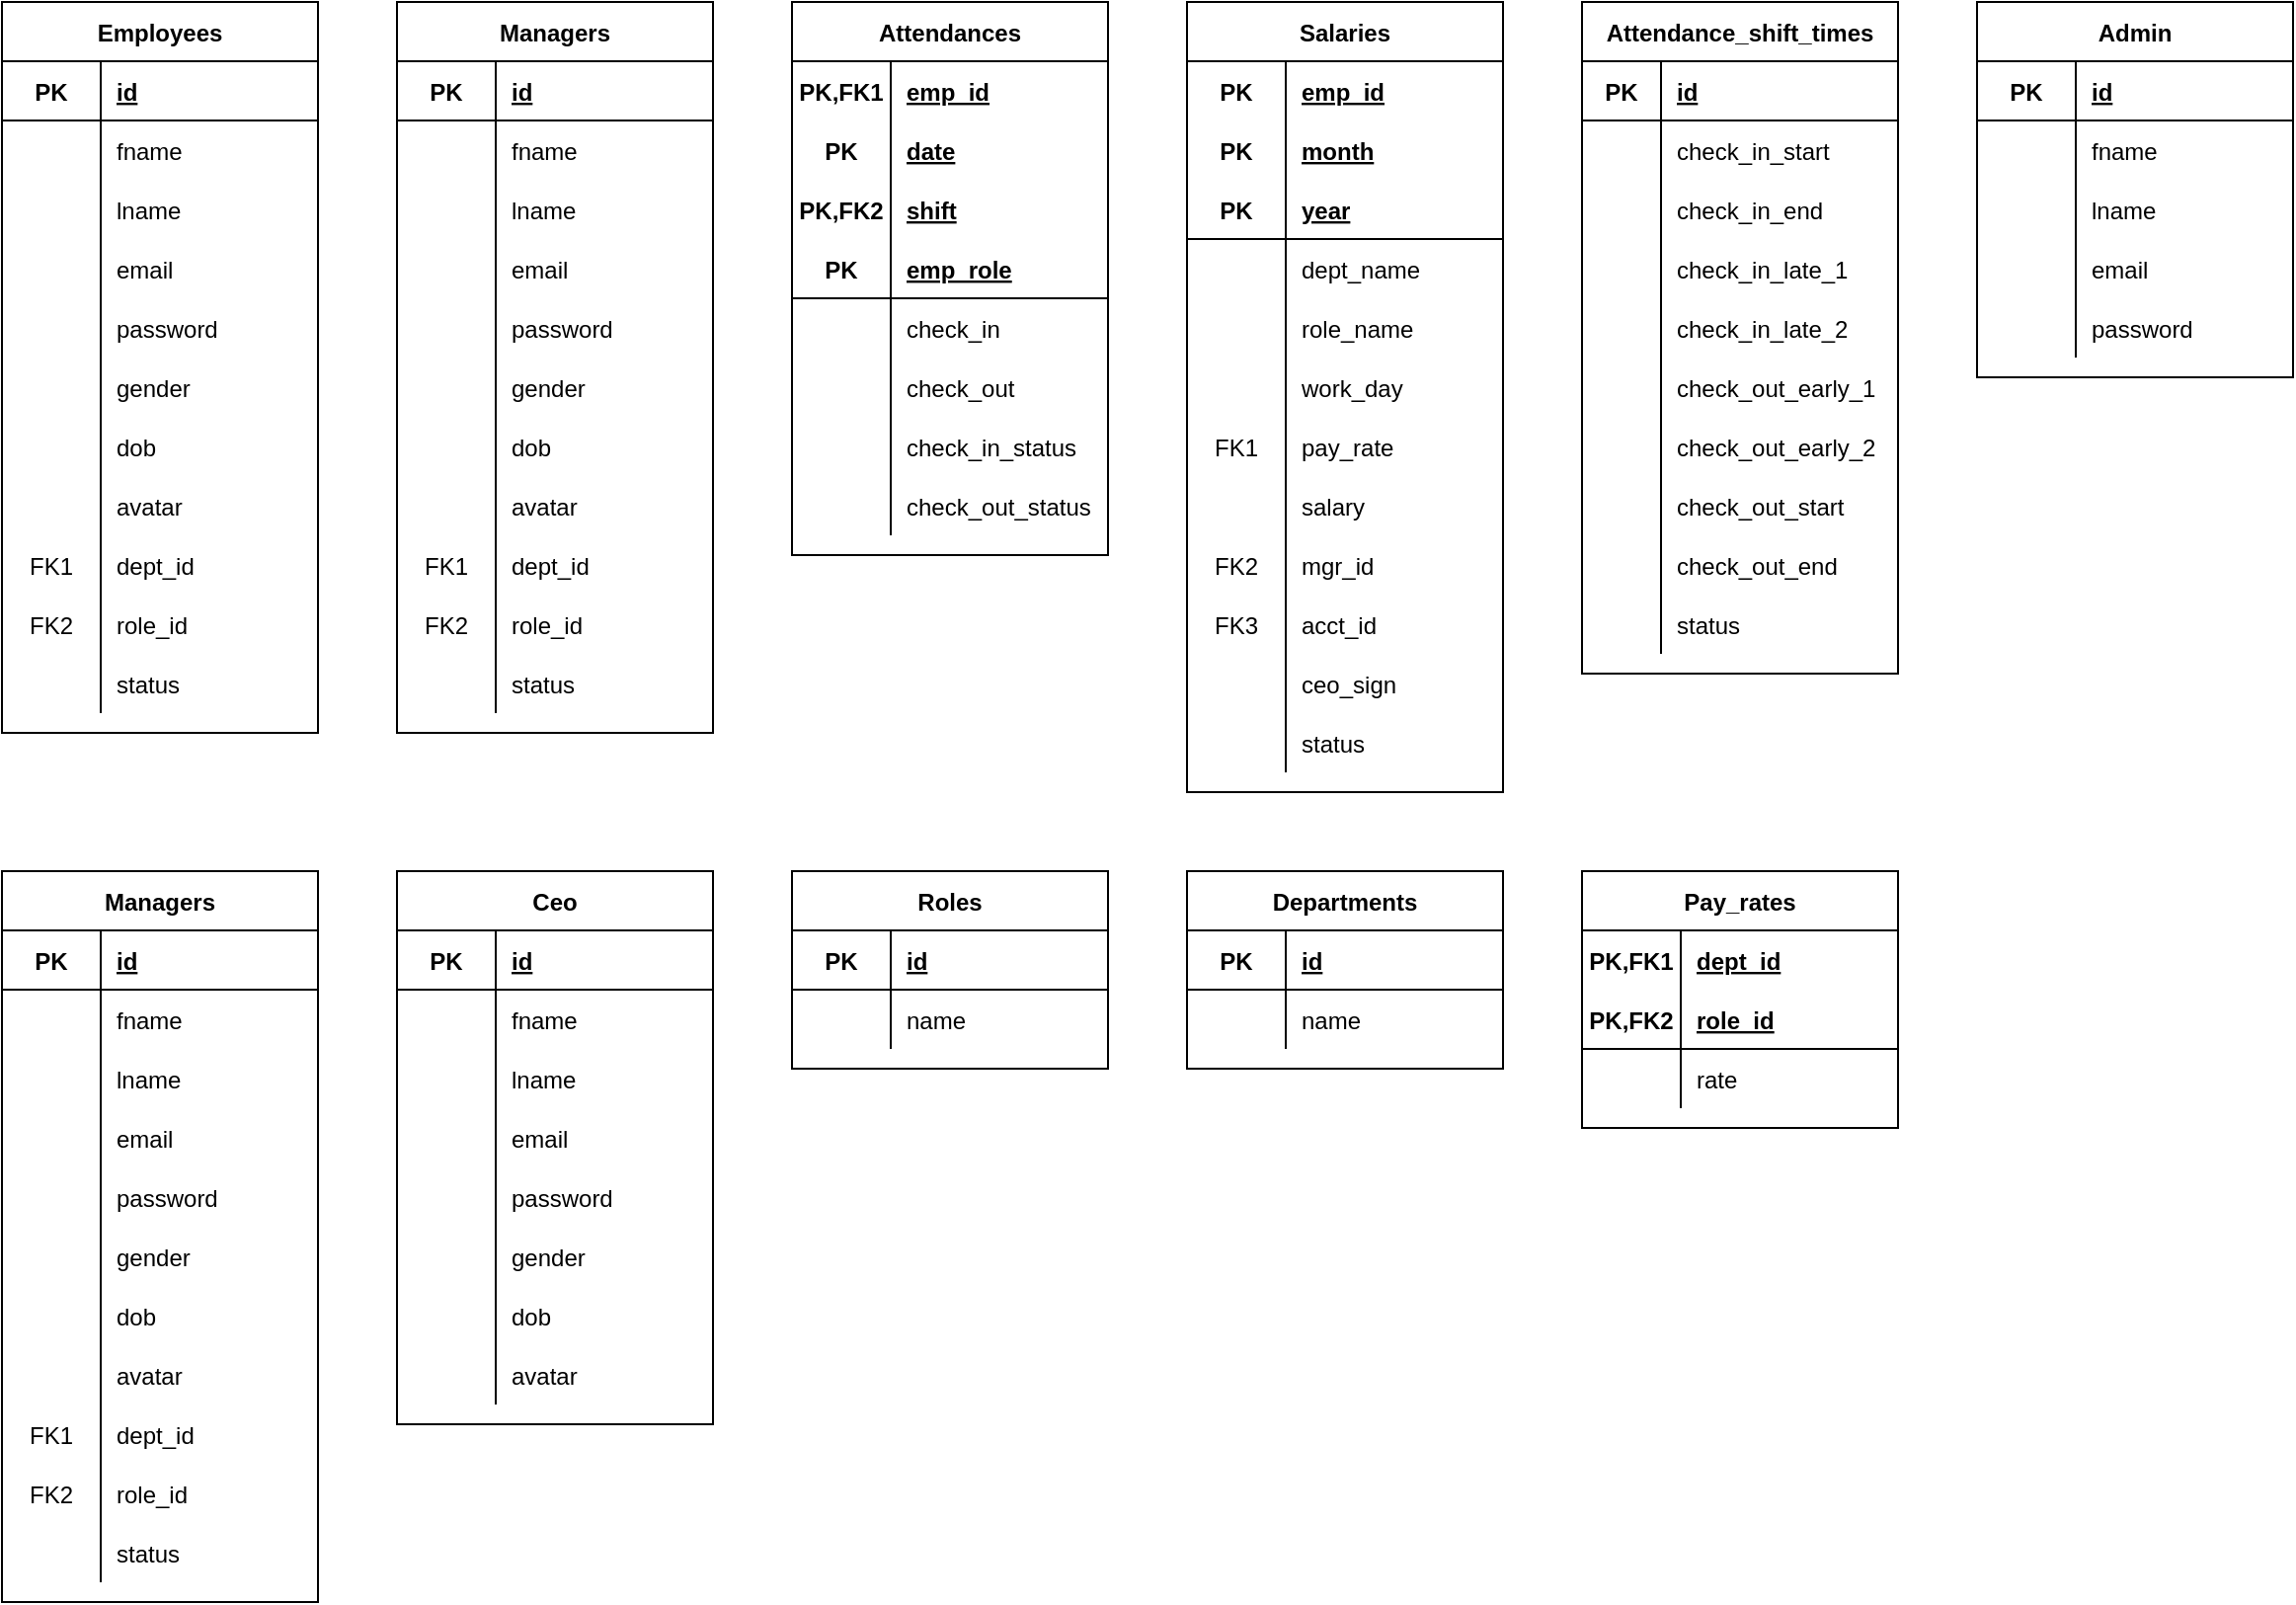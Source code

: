 <mxfile version="19.0.2" type="device"><diagram id="1mXmsZe5PBc4BgzJzt6q" name="Page-1"><mxGraphModel dx="1332" dy="714" grid="1" gridSize="10" guides="1" tooltips="1" connect="1" arrows="1" fold="1" page="1" pageScale="1" pageWidth="1200" pageHeight="1100" background="none" math="0" shadow="0"><root><mxCell id="0"/><mxCell id="1" parent="0"/><mxCell id="cq5-oQ_Dz_RCmPbzkfn3-1" value="Employees" style="shape=table;startSize=30;container=1;collapsible=1;childLayout=tableLayout;fixedRows=1;rowLines=0;fontStyle=1;align=center;resizeLast=1;" parent="1" vertex="1"><mxGeometry x="20" y="40" width="160" height="370" as="geometry"/></mxCell><mxCell id="cq5-oQ_Dz_RCmPbzkfn3-2" value="" style="shape=tableRow;horizontal=0;startSize=0;swimlaneHead=0;swimlaneBody=0;fillColor=none;collapsible=0;dropTarget=0;points=[[0,0.5],[1,0.5]];portConstraint=eastwest;top=0;left=0;right=0;bottom=1;" parent="cq5-oQ_Dz_RCmPbzkfn3-1" vertex="1"><mxGeometry y="30" width="160" height="30" as="geometry"/></mxCell><mxCell id="cq5-oQ_Dz_RCmPbzkfn3-3" value="PK" style="shape=partialRectangle;connectable=0;fillColor=none;top=0;left=0;bottom=0;right=0;fontStyle=1;overflow=hidden;" parent="cq5-oQ_Dz_RCmPbzkfn3-2" vertex="1"><mxGeometry width="50" height="30" as="geometry"><mxRectangle width="50" height="30" as="alternateBounds"/></mxGeometry></mxCell><mxCell id="cq5-oQ_Dz_RCmPbzkfn3-4" value="id" style="shape=partialRectangle;connectable=0;fillColor=none;top=0;left=0;bottom=0;right=0;align=left;spacingLeft=6;fontStyle=5;overflow=hidden;" parent="cq5-oQ_Dz_RCmPbzkfn3-2" vertex="1"><mxGeometry x="50" width="110" height="30" as="geometry"><mxRectangle width="110" height="30" as="alternateBounds"/></mxGeometry></mxCell><mxCell id="cq5-oQ_Dz_RCmPbzkfn3-5" value="" style="shape=tableRow;horizontal=0;startSize=0;swimlaneHead=0;swimlaneBody=0;fillColor=none;collapsible=0;dropTarget=0;points=[[0,0.5],[1,0.5]];portConstraint=eastwest;top=0;left=0;right=0;bottom=0;" parent="cq5-oQ_Dz_RCmPbzkfn3-1" vertex="1"><mxGeometry y="60" width="160" height="30" as="geometry"/></mxCell><mxCell id="cq5-oQ_Dz_RCmPbzkfn3-6" value="" style="shape=partialRectangle;connectable=0;fillColor=none;top=0;left=0;bottom=0;right=0;editable=1;overflow=hidden;" parent="cq5-oQ_Dz_RCmPbzkfn3-5" vertex="1"><mxGeometry width="50" height="30" as="geometry"><mxRectangle width="50" height="30" as="alternateBounds"/></mxGeometry></mxCell><mxCell id="cq5-oQ_Dz_RCmPbzkfn3-7" value="fname" style="shape=partialRectangle;connectable=0;fillColor=none;top=0;left=0;bottom=0;right=0;align=left;spacingLeft=6;overflow=hidden;" parent="cq5-oQ_Dz_RCmPbzkfn3-5" vertex="1"><mxGeometry x="50" width="110" height="30" as="geometry"><mxRectangle width="110" height="30" as="alternateBounds"/></mxGeometry></mxCell><mxCell id="cq5-oQ_Dz_RCmPbzkfn3-8" value="" style="shape=tableRow;horizontal=0;startSize=0;swimlaneHead=0;swimlaneBody=0;fillColor=none;collapsible=0;dropTarget=0;points=[[0,0.5],[1,0.5]];portConstraint=eastwest;top=0;left=0;right=0;bottom=0;" parent="cq5-oQ_Dz_RCmPbzkfn3-1" vertex="1"><mxGeometry y="90" width="160" height="30" as="geometry"/></mxCell><mxCell id="cq5-oQ_Dz_RCmPbzkfn3-9" value="" style="shape=partialRectangle;connectable=0;fillColor=none;top=0;left=0;bottom=0;right=0;editable=1;overflow=hidden;" parent="cq5-oQ_Dz_RCmPbzkfn3-8" vertex="1"><mxGeometry width="50" height="30" as="geometry"><mxRectangle width="50" height="30" as="alternateBounds"/></mxGeometry></mxCell><mxCell id="cq5-oQ_Dz_RCmPbzkfn3-10" value="lname" style="shape=partialRectangle;connectable=0;fillColor=none;top=0;left=0;bottom=0;right=0;align=left;spacingLeft=6;overflow=hidden;" parent="cq5-oQ_Dz_RCmPbzkfn3-8" vertex="1"><mxGeometry x="50" width="110" height="30" as="geometry"><mxRectangle width="110" height="30" as="alternateBounds"/></mxGeometry></mxCell><mxCell id="cq5-oQ_Dz_RCmPbzkfn3-23" value="" style="shape=tableRow;horizontal=0;startSize=0;swimlaneHead=0;swimlaneBody=0;fillColor=none;collapsible=0;dropTarget=0;points=[[0,0.5],[1,0.5]];portConstraint=eastwest;top=0;left=0;right=0;bottom=0;" parent="cq5-oQ_Dz_RCmPbzkfn3-1" vertex="1"><mxGeometry y="120" width="160" height="30" as="geometry"/></mxCell><mxCell id="cq5-oQ_Dz_RCmPbzkfn3-24" value="" style="shape=partialRectangle;connectable=0;fillColor=none;top=0;left=0;bottom=0;right=0;editable=1;overflow=hidden;" parent="cq5-oQ_Dz_RCmPbzkfn3-23" vertex="1"><mxGeometry width="50" height="30" as="geometry"><mxRectangle width="50" height="30" as="alternateBounds"/></mxGeometry></mxCell><mxCell id="cq5-oQ_Dz_RCmPbzkfn3-25" value="email" style="shape=partialRectangle;connectable=0;fillColor=none;top=0;left=0;bottom=0;right=0;align=left;spacingLeft=6;overflow=hidden;" parent="cq5-oQ_Dz_RCmPbzkfn3-23" vertex="1"><mxGeometry x="50" width="110" height="30" as="geometry"><mxRectangle width="110" height="30" as="alternateBounds"/></mxGeometry></mxCell><mxCell id="cq5-oQ_Dz_RCmPbzkfn3-26" value="" style="shape=tableRow;horizontal=0;startSize=0;swimlaneHead=0;swimlaneBody=0;fillColor=none;collapsible=0;dropTarget=0;points=[[0,0.5],[1,0.5]];portConstraint=eastwest;top=0;left=0;right=0;bottom=0;" parent="cq5-oQ_Dz_RCmPbzkfn3-1" vertex="1"><mxGeometry y="150" width="160" height="30" as="geometry"/></mxCell><mxCell id="cq5-oQ_Dz_RCmPbzkfn3-27" value="" style="shape=partialRectangle;connectable=0;fillColor=none;top=0;left=0;bottom=0;right=0;editable=1;overflow=hidden;" parent="cq5-oQ_Dz_RCmPbzkfn3-26" vertex="1"><mxGeometry width="50" height="30" as="geometry"><mxRectangle width="50" height="30" as="alternateBounds"/></mxGeometry></mxCell><mxCell id="cq5-oQ_Dz_RCmPbzkfn3-28" value="password " style="shape=partialRectangle;connectable=0;fillColor=none;top=0;left=0;bottom=0;right=0;align=left;spacingLeft=6;overflow=hidden;" parent="cq5-oQ_Dz_RCmPbzkfn3-26" vertex="1"><mxGeometry x="50" width="110" height="30" as="geometry"><mxRectangle width="110" height="30" as="alternateBounds"/></mxGeometry></mxCell><mxCell id="cq5-oQ_Dz_RCmPbzkfn3-29" value="" style="shape=tableRow;horizontal=0;startSize=0;swimlaneHead=0;swimlaneBody=0;fillColor=none;collapsible=0;dropTarget=0;points=[[0,0.5],[1,0.5]];portConstraint=eastwest;top=0;left=0;right=0;bottom=0;" parent="cq5-oQ_Dz_RCmPbzkfn3-1" vertex="1"><mxGeometry y="180" width="160" height="30" as="geometry"/></mxCell><mxCell id="cq5-oQ_Dz_RCmPbzkfn3-30" value="" style="shape=partialRectangle;connectable=0;fillColor=none;top=0;left=0;bottom=0;right=0;editable=1;overflow=hidden;" parent="cq5-oQ_Dz_RCmPbzkfn3-29" vertex="1"><mxGeometry width="50" height="30" as="geometry"><mxRectangle width="50" height="30" as="alternateBounds"/></mxGeometry></mxCell><mxCell id="cq5-oQ_Dz_RCmPbzkfn3-31" value="gender" style="shape=partialRectangle;connectable=0;fillColor=none;top=0;left=0;bottom=0;right=0;align=left;spacingLeft=6;overflow=hidden;" parent="cq5-oQ_Dz_RCmPbzkfn3-29" vertex="1"><mxGeometry x="50" width="110" height="30" as="geometry"><mxRectangle width="110" height="30" as="alternateBounds"/></mxGeometry></mxCell><mxCell id="y-Lchj28cAwt9ks-qv8w-203" value="" style="shape=tableRow;horizontal=0;startSize=0;swimlaneHead=0;swimlaneBody=0;fillColor=none;collapsible=0;dropTarget=0;points=[[0,0.5],[1,0.5]];portConstraint=eastwest;top=0;left=0;right=0;bottom=0;" vertex="1" parent="cq5-oQ_Dz_RCmPbzkfn3-1"><mxGeometry y="210" width="160" height="30" as="geometry"/></mxCell><mxCell id="y-Lchj28cAwt9ks-qv8w-204" value="" style="shape=partialRectangle;connectable=0;fillColor=none;top=0;left=0;bottom=0;right=0;editable=1;overflow=hidden;" vertex="1" parent="y-Lchj28cAwt9ks-qv8w-203"><mxGeometry width="50" height="30" as="geometry"><mxRectangle width="50" height="30" as="alternateBounds"/></mxGeometry></mxCell><mxCell id="y-Lchj28cAwt9ks-qv8w-205" value="dob" style="shape=partialRectangle;connectable=0;fillColor=none;top=0;left=0;bottom=0;right=0;align=left;spacingLeft=6;overflow=hidden;" vertex="1" parent="y-Lchj28cAwt9ks-qv8w-203"><mxGeometry x="50" width="110" height="30" as="geometry"><mxRectangle width="110" height="30" as="alternateBounds"/></mxGeometry></mxCell><mxCell id="cq5-oQ_Dz_RCmPbzkfn3-32" value="" style="shape=tableRow;horizontal=0;startSize=0;swimlaneHead=0;swimlaneBody=0;fillColor=none;collapsible=0;dropTarget=0;points=[[0,0.5],[1,0.5]];portConstraint=eastwest;top=0;left=0;right=0;bottom=0;" parent="cq5-oQ_Dz_RCmPbzkfn3-1" vertex="1"><mxGeometry y="240" width="160" height="30" as="geometry"/></mxCell><mxCell id="cq5-oQ_Dz_RCmPbzkfn3-33" value="" style="shape=partialRectangle;connectable=0;fillColor=none;top=0;left=0;bottom=0;right=0;editable=1;overflow=hidden;" parent="cq5-oQ_Dz_RCmPbzkfn3-32" vertex="1"><mxGeometry width="50" height="30" as="geometry"><mxRectangle width="50" height="30" as="alternateBounds"/></mxGeometry></mxCell><mxCell id="cq5-oQ_Dz_RCmPbzkfn3-34" value="avatar" style="shape=partialRectangle;connectable=0;fillColor=none;top=0;left=0;bottom=0;right=0;align=left;spacingLeft=6;overflow=hidden;" parent="cq5-oQ_Dz_RCmPbzkfn3-32" vertex="1"><mxGeometry x="50" width="110" height="30" as="geometry"><mxRectangle width="110" height="30" as="alternateBounds"/></mxGeometry></mxCell><mxCell id="cq5-oQ_Dz_RCmPbzkfn3-78" value="" style="shape=tableRow;horizontal=0;startSize=0;swimlaneHead=0;swimlaneBody=0;fillColor=none;collapsible=0;dropTarget=0;points=[[0,0.5],[1,0.5]];portConstraint=eastwest;top=0;left=0;right=0;bottom=0;" parent="cq5-oQ_Dz_RCmPbzkfn3-1" vertex="1"><mxGeometry y="270" width="160" height="30" as="geometry"/></mxCell><mxCell id="cq5-oQ_Dz_RCmPbzkfn3-79" value="FK1" style="shape=partialRectangle;connectable=0;fillColor=none;top=0;left=0;bottom=0;right=0;fontStyle=0;overflow=hidden;" parent="cq5-oQ_Dz_RCmPbzkfn3-78" vertex="1"><mxGeometry width="50" height="30" as="geometry"><mxRectangle width="50" height="30" as="alternateBounds"/></mxGeometry></mxCell><mxCell id="cq5-oQ_Dz_RCmPbzkfn3-80" value="dept_id" style="shape=partialRectangle;connectable=0;fillColor=none;top=0;left=0;bottom=0;right=0;align=left;spacingLeft=6;fontStyle=0;overflow=hidden;" parent="cq5-oQ_Dz_RCmPbzkfn3-78" vertex="1"><mxGeometry x="50" width="110" height="30" as="geometry"><mxRectangle width="110" height="30" as="alternateBounds"/></mxGeometry></mxCell><mxCell id="cq5-oQ_Dz_RCmPbzkfn3-86" value="" style="shape=tableRow;horizontal=0;startSize=0;swimlaneHead=0;swimlaneBody=0;fillColor=none;collapsible=0;dropTarget=0;points=[[0,0.5],[1,0.5]];portConstraint=eastwest;top=0;left=0;right=0;bottom=0;" parent="cq5-oQ_Dz_RCmPbzkfn3-1" vertex="1"><mxGeometry y="300" width="160" height="30" as="geometry"/></mxCell><mxCell id="cq5-oQ_Dz_RCmPbzkfn3-87" value="FK2" style="shape=partialRectangle;connectable=0;fillColor=none;top=0;left=0;bottom=0;right=0;fontStyle=0;overflow=hidden;" parent="cq5-oQ_Dz_RCmPbzkfn3-86" vertex="1"><mxGeometry width="50" height="30" as="geometry"><mxRectangle width="50" height="30" as="alternateBounds"/></mxGeometry></mxCell><mxCell id="cq5-oQ_Dz_RCmPbzkfn3-88" value="role_id" style="shape=partialRectangle;connectable=0;fillColor=none;top=0;left=0;bottom=0;right=0;align=left;spacingLeft=6;fontStyle=0;overflow=hidden;" parent="cq5-oQ_Dz_RCmPbzkfn3-86" vertex="1"><mxGeometry x="50" width="110" height="30" as="geometry"><mxRectangle width="110" height="30" as="alternateBounds"/></mxGeometry></mxCell><mxCell id="cq5-oQ_Dz_RCmPbzkfn3-68" value="" style="shape=tableRow;horizontal=0;startSize=0;swimlaneHead=0;swimlaneBody=0;fillColor=none;collapsible=0;dropTarget=0;points=[[0,0.5],[1,0.5]];portConstraint=eastwest;top=0;left=0;right=0;bottom=0;" parent="cq5-oQ_Dz_RCmPbzkfn3-1" vertex="1"><mxGeometry y="330" width="160" height="30" as="geometry"/></mxCell><mxCell id="cq5-oQ_Dz_RCmPbzkfn3-69" value="" style="shape=partialRectangle;connectable=0;fillColor=none;top=0;left=0;bottom=0;right=0;editable=1;overflow=hidden;" parent="cq5-oQ_Dz_RCmPbzkfn3-68" vertex="1"><mxGeometry width="50" height="30" as="geometry"><mxRectangle width="50" height="30" as="alternateBounds"/></mxGeometry></mxCell><mxCell id="cq5-oQ_Dz_RCmPbzkfn3-70" value="status" style="shape=partialRectangle;connectable=0;fillColor=none;top=0;left=0;bottom=0;right=0;align=left;spacingLeft=6;overflow=hidden;" parent="cq5-oQ_Dz_RCmPbzkfn3-68" vertex="1"><mxGeometry x="50" width="110" height="30" as="geometry"><mxRectangle width="110" height="30" as="alternateBounds"/></mxGeometry></mxCell><mxCell id="cq5-oQ_Dz_RCmPbzkfn3-103" value="" style="shape=tableRow;horizontal=0;startSize=0;swimlaneHead=0;swimlaneBody=0;fillColor=none;collapsible=0;dropTarget=0;points=[[0,0.5],[1,0.5]];portConstraint=eastwest;top=0;left=0;right=0;bottom=0;" parent="1" vertex="1"><mxGeometry x="500" y="190" width="180" height="30" as="geometry"/></mxCell><mxCell id="cq5-oQ_Dz_RCmPbzkfn3-104" value="" style="shape=partialRectangle;connectable=0;fillColor=none;top=0;left=0;bottom=0;right=0;editable=1;overflow=hidden;" parent="cq5-oQ_Dz_RCmPbzkfn3-103" vertex="1"><mxGeometry width="30" height="30" as="geometry"><mxRectangle width="30" height="30" as="alternateBounds"/></mxGeometry></mxCell><mxCell id="cq5-oQ_Dz_RCmPbzkfn3-106" value="" style="shape=tableRow;horizontal=0;startSize=0;swimlaneHead=0;swimlaneBody=0;fillColor=none;collapsible=0;dropTarget=0;points=[[0,0.5],[1,0.5]];portConstraint=eastwest;top=0;left=0;right=0;bottom=0;" parent="1" vertex="1"><mxGeometry x="500" y="220" width="180" height="30" as="geometry"/></mxCell><mxCell id="cq5-oQ_Dz_RCmPbzkfn3-107" value="" style="shape=partialRectangle;connectable=0;fillColor=none;top=0;left=0;bottom=0;right=0;editable=1;overflow=hidden;" parent="cq5-oQ_Dz_RCmPbzkfn3-106" vertex="1"><mxGeometry width="30" height="30" as="geometry"><mxRectangle width="30" height="30" as="alternateBounds"/></mxGeometry></mxCell><mxCell id="cq5-oQ_Dz_RCmPbzkfn3-109" value="" style="shape=tableRow;horizontal=0;startSize=0;swimlaneHead=0;swimlaneBody=0;fillColor=none;collapsible=0;dropTarget=0;points=[[0,0.5],[1,0.5]];portConstraint=eastwest;top=0;left=0;right=0;bottom=0;" parent="1" vertex="1"><mxGeometry x="500" y="250" width="180" height="30" as="geometry"/></mxCell><mxCell id="cq5-oQ_Dz_RCmPbzkfn3-110" value="" style="shape=partialRectangle;connectable=0;fillColor=none;top=0;left=0;bottom=0;right=0;editable=1;overflow=hidden;" parent="cq5-oQ_Dz_RCmPbzkfn3-109" vertex="1"><mxGeometry width="30" height="30" as="geometry"><mxRectangle width="30" height="30" as="alternateBounds"/></mxGeometry></mxCell><mxCell id="cq5-oQ_Dz_RCmPbzkfn3-160" value="Attendances" style="shape=table;startSize=30;container=1;collapsible=1;childLayout=tableLayout;fixedRows=1;rowLines=0;fontStyle=1;align=center;resizeLast=1;" parent="1" vertex="1"><mxGeometry x="420" y="40" width="160" height="280" as="geometry"/></mxCell><mxCell id="y-Lchj28cAwt9ks-qv8w-119" value="" style="shape=tableRow;horizontal=0;startSize=0;swimlaneHead=0;swimlaneBody=0;fillColor=none;collapsible=0;dropTarget=0;points=[[0,0.5],[1,0.5]];portConstraint=eastwest;top=0;left=0;right=0;bottom=1;strokeColor=none;" vertex="1" parent="cq5-oQ_Dz_RCmPbzkfn3-160"><mxGeometry y="30" width="160" height="30" as="geometry"/></mxCell><mxCell id="y-Lchj28cAwt9ks-qv8w-120" value="PK,FK1" style="shape=partialRectangle;connectable=0;fillColor=none;top=0;left=0;bottom=0;right=0;fontStyle=1;overflow=hidden;" vertex="1" parent="y-Lchj28cAwt9ks-qv8w-119"><mxGeometry width="50" height="30" as="geometry"><mxRectangle width="50" height="30" as="alternateBounds"/></mxGeometry></mxCell><mxCell id="y-Lchj28cAwt9ks-qv8w-121" value="emp_id" style="shape=partialRectangle;connectable=0;fillColor=none;top=0;left=0;bottom=0;right=0;align=left;spacingLeft=6;fontStyle=5;overflow=hidden;" vertex="1" parent="y-Lchj28cAwt9ks-qv8w-119"><mxGeometry x="50" width="110" height="30" as="geometry"><mxRectangle width="110" height="30" as="alternateBounds"/></mxGeometry></mxCell><mxCell id="cq5-oQ_Dz_RCmPbzkfn3-161" value="" style="shape=tableRow;horizontal=0;startSize=0;swimlaneHead=0;swimlaneBody=0;fillColor=none;collapsible=0;dropTarget=0;points=[[0,0.5],[1,0.5]];portConstraint=eastwest;top=0;left=0;right=0;bottom=0;" parent="cq5-oQ_Dz_RCmPbzkfn3-160" vertex="1"><mxGeometry y="60" width="160" height="30" as="geometry"/></mxCell><mxCell id="cq5-oQ_Dz_RCmPbzkfn3-162" value="PK" style="shape=partialRectangle;connectable=0;fillColor=none;top=0;left=0;bottom=0;right=0;fontStyle=1;overflow=hidden;" parent="cq5-oQ_Dz_RCmPbzkfn3-161" vertex="1"><mxGeometry width="50" height="30" as="geometry"><mxRectangle width="50" height="30" as="alternateBounds"/></mxGeometry></mxCell><mxCell id="cq5-oQ_Dz_RCmPbzkfn3-163" value="date" style="shape=partialRectangle;connectable=0;fillColor=none;top=0;left=0;bottom=0;right=0;align=left;spacingLeft=6;fontStyle=5;overflow=hidden;" parent="cq5-oQ_Dz_RCmPbzkfn3-161" vertex="1"><mxGeometry x="50" width="110" height="30" as="geometry"><mxRectangle width="110" height="30" as="alternateBounds"/></mxGeometry></mxCell><mxCell id="y-Lchj28cAwt9ks-qv8w-122" value="" style="shape=tableRow;horizontal=0;startSize=0;swimlaneHead=0;swimlaneBody=0;fillColor=none;collapsible=0;dropTarget=0;points=[[0,0.5],[1,0.5]];portConstraint=eastwest;top=0;left=0;right=0;bottom=0;" vertex="1" parent="cq5-oQ_Dz_RCmPbzkfn3-160"><mxGeometry y="90" width="160" height="30" as="geometry"/></mxCell><mxCell id="y-Lchj28cAwt9ks-qv8w-123" value="PK,FK2" style="shape=partialRectangle;connectable=0;fillColor=none;top=0;left=0;bottom=0;right=0;fontStyle=1;overflow=hidden;" vertex="1" parent="y-Lchj28cAwt9ks-qv8w-122"><mxGeometry width="50" height="30" as="geometry"><mxRectangle width="50" height="30" as="alternateBounds"/></mxGeometry></mxCell><mxCell id="y-Lchj28cAwt9ks-qv8w-124" value="shift" style="shape=partialRectangle;connectable=0;fillColor=none;top=0;left=0;bottom=0;right=0;align=left;spacingLeft=6;fontStyle=5;overflow=hidden;" vertex="1" parent="y-Lchj28cAwt9ks-qv8w-122"><mxGeometry x="50" width="110" height="30" as="geometry"><mxRectangle width="110" height="30" as="alternateBounds"/></mxGeometry></mxCell><mxCell id="cq5-oQ_Dz_RCmPbzkfn3-164" value="" style="shape=tableRow;horizontal=0;startSize=0;swimlaneHead=0;swimlaneBody=0;fillColor=none;collapsible=0;dropTarget=0;points=[[0,0.5],[1,0.5]];portConstraint=eastwest;top=0;left=0;right=0;bottom=1;" parent="cq5-oQ_Dz_RCmPbzkfn3-160" vertex="1"><mxGeometry y="120" width="160" height="30" as="geometry"/></mxCell><mxCell id="cq5-oQ_Dz_RCmPbzkfn3-165" value="PK" style="shape=partialRectangle;connectable=0;fillColor=none;top=0;left=0;bottom=0;right=0;fontStyle=1;overflow=hidden;" parent="cq5-oQ_Dz_RCmPbzkfn3-164" vertex="1"><mxGeometry width="50" height="30" as="geometry"><mxRectangle width="50" height="30" as="alternateBounds"/></mxGeometry></mxCell><mxCell id="cq5-oQ_Dz_RCmPbzkfn3-166" value="emp_role" style="shape=partialRectangle;connectable=0;fillColor=none;top=0;left=0;bottom=0;right=0;align=left;spacingLeft=6;fontStyle=5;overflow=hidden;" parent="cq5-oQ_Dz_RCmPbzkfn3-164" vertex="1"><mxGeometry x="50" width="110" height="30" as="geometry"><mxRectangle width="110" height="30" as="alternateBounds"/></mxGeometry></mxCell><mxCell id="cq5-oQ_Dz_RCmPbzkfn3-167" value="" style="shape=tableRow;horizontal=0;startSize=0;swimlaneHead=0;swimlaneBody=0;fillColor=none;collapsible=0;dropTarget=0;points=[[0,0.5],[1,0.5]];portConstraint=eastwest;top=0;left=0;right=0;bottom=0;" parent="cq5-oQ_Dz_RCmPbzkfn3-160" vertex="1"><mxGeometry y="150" width="160" height="30" as="geometry"/></mxCell><mxCell id="cq5-oQ_Dz_RCmPbzkfn3-168" value="" style="shape=partialRectangle;connectable=0;fillColor=none;top=0;left=0;bottom=0;right=0;editable=1;overflow=hidden;" parent="cq5-oQ_Dz_RCmPbzkfn3-167" vertex="1"><mxGeometry width="50" height="30" as="geometry"><mxRectangle width="50" height="30" as="alternateBounds"/></mxGeometry></mxCell><mxCell id="cq5-oQ_Dz_RCmPbzkfn3-169" value="check_in" style="shape=partialRectangle;connectable=0;fillColor=none;top=0;left=0;bottom=0;right=0;align=left;spacingLeft=6;overflow=hidden;" parent="cq5-oQ_Dz_RCmPbzkfn3-167" vertex="1"><mxGeometry x="50" width="110" height="30" as="geometry"><mxRectangle width="110" height="30" as="alternateBounds"/></mxGeometry></mxCell><mxCell id="cq5-oQ_Dz_RCmPbzkfn3-170" value="" style="shape=tableRow;horizontal=0;startSize=0;swimlaneHead=0;swimlaneBody=0;fillColor=none;collapsible=0;dropTarget=0;points=[[0,0.5],[1,0.5]];portConstraint=eastwest;top=0;left=0;right=0;bottom=0;" parent="cq5-oQ_Dz_RCmPbzkfn3-160" vertex="1"><mxGeometry y="180" width="160" height="30" as="geometry"/></mxCell><mxCell id="cq5-oQ_Dz_RCmPbzkfn3-171" value="" style="shape=partialRectangle;connectable=0;fillColor=none;top=0;left=0;bottom=0;right=0;editable=1;overflow=hidden;" parent="cq5-oQ_Dz_RCmPbzkfn3-170" vertex="1"><mxGeometry width="50" height="30" as="geometry"><mxRectangle width="50" height="30" as="alternateBounds"/></mxGeometry></mxCell><mxCell id="cq5-oQ_Dz_RCmPbzkfn3-172" value="check_out" style="shape=partialRectangle;connectable=0;fillColor=none;top=0;left=0;bottom=0;right=0;align=left;spacingLeft=6;overflow=hidden;" parent="cq5-oQ_Dz_RCmPbzkfn3-170" vertex="1"><mxGeometry x="50" width="110" height="30" as="geometry"><mxRectangle width="110" height="30" as="alternateBounds"/></mxGeometry></mxCell><mxCell id="cq5-oQ_Dz_RCmPbzkfn3-179" value="" style="shape=tableRow;horizontal=0;startSize=0;swimlaneHead=0;swimlaneBody=0;fillColor=none;collapsible=0;dropTarget=0;points=[[0,0.5],[1,0.5]];portConstraint=eastwest;top=0;left=0;right=0;bottom=0;" parent="cq5-oQ_Dz_RCmPbzkfn3-160" vertex="1"><mxGeometry y="210" width="160" height="30" as="geometry"/></mxCell><mxCell id="cq5-oQ_Dz_RCmPbzkfn3-180" value="" style="shape=partialRectangle;connectable=0;fillColor=none;top=0;left=0;bottom=0;right=0;editable=1;overflow=hidden;" parent="cq5-oQ_Dz_RCmPbzkfn3-179" vertex="1"><mxGeometry width="50" height="30" as="geometry"><mxRectangle width="50" height="30" as="alternateBounds"/></mxGeometry></mxCell><mxCell id="cq5-oQ_Dz_RCmPbzkfn3-181" value="check_in_status" style="shape=partialRectangle;connectable=0;fillColor=none;top=0;left=0;bottom=0;right=0;align=left;spacingLeft=6;overflow=hidden;" parent="cq5-oQ_Dz_RCmPbzkfn3-179" vertex="1"><mxGeometry x="50" width="110" height="30" as="geometry"><mxRectangle width="110" height="30" as="alternateBounds"/></mxGeometry></mxCell><mxCell id="cq5-oQ_Dz_RCmPbzkfn3-182" value="" style="shape=tableRow;horizontal=0;startSize=0;swimlaneHead=0;swimlaneBody=0;fillColor=none;collapsible=0;dropTarget=0;points=[[0,0.5],[1,0.5]];portConstraint=eastwest;top=0;left=0;right=0;bottom=0;" parent="cq5-oQ_Dz_RCmPbzkfn3-160" vertex="1"><mxGeometry y="240" width="160" height="30" as="geometry"/></mxCell><mxCell id="cq5-oQ_Dz_RCmPbzkfn3-183" value="" style="shape=partialRectangle;connectable=0;fillColor=none;top=0;left=0;bottom=0;right=0;editable=1;overflow=hidden;" parent="cq5-oQ_Dz_RCmPbzkfn3-182" vertex="1"><mxGeometry width="50" height="30" as="geometry"><mxRectangle width="50" height="30" as="alternateBounds"/></mxGeometry></mxCell><mxCell id="cq5-oQ_Dz_RCmPbzkfn3-184" value="check_out_status" style="shape=partialRectangle;connectable=0;fillColor=none;top=0;left=0;bottom=0;right=0;align=left;spacingLeft=6;overflow=hidden;" parent="cq5-oQ_Dz_RCmPbzkfn3-182" vertex="1"><mxGeometry x="50" width="110" height="30" as="geometry"><mxRectangle width="110" height="30" as="alternateBounds"/></mxGeometry></mxCell><mxCell id="cq5-oQ_Dz_RCmPbzkfn3-185" value="Departments" style="shape=table;startSize=30;container=1;collapsible=1;childLayout=tableLayout;fixedRows=1;rowLines=0;fontStyle=1;align=center;resizeLast=1;" parent="1" vertex="1"><mxGeometry x="620" y="480" width="160" height="100" as="geometry"/></mxCell><mxCell id="cq5-oQ_Dz_RCmPbzkfn3-186" value="" style="shape=tableRow;horizontal=0;startSize=0;swimlaneHead=0;swimlaneBody=0;fillColor=none;collapsible=0;dropTarget=0;points=[[0,0.5],[1,0.5]];portConstraint=eastwest;top=0;left=0;right=0;bottom=1;" parent="cq5-oQ_Dz_RCmPbzkfn3-185" vertex="1"><mxGeometry y="30" width="160" height="30" as="geometry"/></mxCell><mxCell id="cq5-oQ_Dz_RCmPbzkfn3-187" value="PK" style="shape=partialRectangle;connectable=0;fillColor=none;top=0;left=0;bottom=0;right=0;fontStyle=1;overflow=hidden;" parent="cq5-oQ_Dz_RCmPbzkfn3-186" vertex="1"><mxGeometry width="50" height="30" as="geometry"><mxRectangle width="50" height="30" as="alternateBounds"/></mxGeometry></mxCell><mxCell id="cq5-oQ_Dz_RCmPbzkfn3-188" value="id" style="shape=partialRectangle;connectable=0;fillColor=none;top=0;left=0;bottom=0;right=0;align=left;spacingLeft=6;fontStyle=5;overflow=hidden;" parent="cq5-oQ_Dz_RCmPbzkfn3-186" vertex="1"><mxGeometry x="50" width="110" height="30" as="geometry"><mxRectangle width="110" height="30" as="alternateBounds"/></mxGeometry></mxCell><mxCell id="cq5-oQ_Dz_RCmPbzkfn3-189" value="" style="shape=tableRow;horizontal=0;startSize=0;swimlaneHead=0;swimlaneBody=0;fillColor=none;collapsible=0;dropTarget=0;points=[[0,0.5],[1,0.5]];portConstraint=eastwest;top=0;left=0;right=0;bottom=0;" parent="cq5-oQ_Dz_RCmPbzkfn3-185" vertex="1"><mxGeometry y="60" width="160" height="30" as="geometry"/></mxCell><mxCell id="cq5-oQ_Dz_RCmPbzkfn3-190" value="" style="shape=partialRectangle;connectable=0;fillColor=none;top=0;left=0;bottom=0;right=0;editable=1;overflow=hidden;" parent="cq5-oQ_Dz_RCmPbzkfn3-189" vertex="1"><mxGeometry width="50" height="30" as="geometry"><mxRectangle width="50" height="30" as="alternateBounds"/></mxGeometry></mxCell><mxCell id="cq5-oQ_Dz_RCmPbzkfn3-191" value="name" style="shape=partialRectangle;connectable=0;fillColor=none;top=0;left=0;bottom=0;right=0;align=left;spacingLeft=6;overflow=hidden;" parent="cq5-oQ_Dz_RCmPbzkfn3-189" vertex="1"><mxGeometry x="50" width="110" height="30" as="geometry"><mxRectangle width="110" height="30" as="alternateBounds"/></mxGeometry></mxCell><mxCell id="cq5-oQ_Dz_RCmPbzkfn3-198" value="Roles" style="shape=table;startSize=30;container=1;collapsible=1;childLayout=tableLayout;fixedRows=1;rowLines=0;fontStyle=1;align=center;resizeLast=1;" parent="1" vertex="1"><mxGeometry x="420" y="480" width="160" height="100" as="geometry"/></mxCell><mxCell id="cq5-oQ_Dz_RCmPbzkfn3-199" value="" style="shape=tableRow;horizontal=0;startSize=0;swimlaneHead=0;swimlaneBody=0;fillColor=none;collapsible=0;dropTarget=0;points=[[0,0.5],[1,0.5]];portConstraint=eastwest;top=0;left=0;right=0;bottom=1;" parent="cq5-oQ_Dz_RCmPbzkfn3-198" vertex="1"><mxGeometry y="30" width="160" height="30" as="geometry"/></mxCell><mxCell id="cq5-oQ_Dz_RCmPbzkfn3-200" value="PK" style="shape=partialRectangle;connectable=0;fillColor=none;top=0;left=0;bottom=0;right=0;fontStyle=1;overflow=hidden;" parent="cq5-oQ_Dz_RCmPbzkfn3-199" vertex="1"><mxGeometry width="50" height="30" as="geometry"><mxRectangle width="50" height="30" as="alternateBounds"/></mxGeometry></mxCell><mxCell id="cq5-oQ_Dz_RCmPbzkfn3-201" value="id" style="shape=partialRectangle;connectable=0;fillColor=none;top=0;left=0;bottom=0;right=0;align=left;spacingLeft=6;fontStyle=5;overflow=hidden;" parent="cq5-oQ_Dz_RCmPbzkfn3-199" vertex="1"><mxGeometry x="50" width="110" height="30" as="geometry"><mxRectangle width="110" height="30" as="alternateBounds"/></mxGeometry></mxCell><mxCell id="cq5-oQ_Dz_RCmPbzkfn3-202" value="" style="shape=tableRow;horizontal=0;startSize=0;swimlaneHead=0;swimlaneBody=0;fillColor=none;collapsible=0;dropTarget=0;points=[[0,0.5],[1,0.5]];portConstraint=eastwest;top=0;left=0;right=0;bottom=0;" parent="cq5-oQ_Dz_RCmPbzkfn3-198" vertex="1"><mxGeometry y="60" width="160" height="30" as="geometry"/></mxCell><mxCell id="cq5-oQ_Dz_RCmPbzkfn3-203" value="" style="shape=partialRectangle;connectable=0;fillColor=none;top=0;left=0;bottom=0;right=0;editable=1;overflow=hidden;" parent="cq5-oQ_Dz_RCmPbzkfn3-202" vertex="1"><mxGeometry width="50" height="30" as="geometry"><mxRectangle width="50" height="30" as="alternateBounds"/></mxGeometry></mxCell><mxCell id="cq5-oQ_Dz_RCmPbzkfn3-204" value="name" style="shape=partialRectangle;connectable=0;fillColor=none;top=0;left=0;bottom=0;right=0;align=left;spacingLeft=6;overflow=hidden;" parent="cq5-oQ_Dz_RCmPbzkfn3-202" vertex="1"><mxGeometry x="50" width="110" height="30" as="geometry"><mxRectangle width="110" height="30" as="alternateBounds"/></mxGeometry></mxCell><mxCell id="cq5-oQ_Dz_RCmPbzkfn3-275" value="Attendance_shift_times" style="shape=table;startSize=30;container=1;collapsible=1;childLayout=tableLayout;fixedRows=1;rowLines=0;fontStyle=1;align=center;resizeLast=1;strokeColor=default;" parent="1" vertex="1"><mxGeometry x="820" y="40" width="160" height="340" as="geometry"/></mxCell><mxCell id="cq5-oQ_Dz_RCmPbzkfn3-276" value="" style="shape=tableRow;horizontal=0;startSize=0;swimlaneHead=0;swimlaneBody=0;fillColor=none;collapsible=0;dropTarget=0;points=[[0,0.5],[1,0.5]];portConstraint=eastwest;top=0;left=0;right=0;bottom=1;strokeColor=default;" parent="cq5-oQ_Dz_RCmPbzkfn3-275" vertex="1"><mxGeometry y="30" width="160" height="30" as="geometry"/></mxCell><mxCell id="cq5-oQ_Dz_RCmPbzkfn3-277" value="PK" style="shape=partialRectangle;connectable=0;fillColor=none;top=0;left=0;bottom=0;right=0;fontStyle=1;overflow=hidden;strokeColor=default;" parent="cq5-oQ_Dz_RCmPbzkfn3-276" vertex="1"><mxGeometry width="40" height="30" as="geometry"><mxRectangle width="40" height="30" as="alternateBounds"/></mxGeometry></mxCell><mxCell id="cq5-oQ_Dz_RCmPbzkfn3-278" value="id" style="shape=partialRectangle;connectable=0;fillColor=none;top=0;left=0;bottom=0;right=0;align=left;spacingLeft=6;fontStyle=5;overflow=hidden;strokeColor=default;" parent="cq5-oQ_Dz_RCmPbzkfn3-276" vertex="1"><mxGeometry x="40" width="120" height="30" as="geometry"><mxRectangle width="120" height="30" as="alternateBounds"/></mxGeometry></mxCell><mxCell id="cq5-oQ_Dz_RCmPbzkfn3-279" value="" style="shape=tableRow;horizontal=0;startSize=0;swimlaneHead=0;swimlaneBody=0;fillColor=none;collapsible=0;dropTarget=0;points=[[0,0.5],[1,0.5]];portConstraint=eastwest;top=0;left=0;right=0;bottom=0;strokeColor=default;" parent="cq5-oQ_Dz_RCmPbzkfn3-275" vertex="1"><mxGeometry y="60" width="160" height="30" as="geometry"/></mxCell><mxCell id="cq5-oQ_Dz_RCmPbzkfn3-280" value="" style="shape=partialRectangle;connectable=0;fillColor=none;top=0;left=0;bottom=0;right=0;editable=1;overflow=hidden;strokeColor=default;" parent="cq5-oQ_Dz_RCmPbzkfn3-279" vertex="1"><mxGeometry width="40" height="30" as="geometry"><mxRectangle width="40" height="30" as="alternateBounds"/></mxGeometry></mxCell><mxCell id="cq5-oQ_Dz_RCmPbzkfn3-281" value="check_in_start" style="shape=partialRectangle;connectable=0;fillColor=none;top=0;left=0;bottom=0;right=0;align=left;spacingLeft=6;overflow=hidden;strokeColor=default;" parent="cq5-oQ_Dz_RCmPbzkfn3-279" vertex="1"><mxGeometry x="40" width="120" height="30" as="geometry"><mxRectangle width="120" height="30" as="alternateBounds"/></mxGeometry></mxCell><mxCell id="cq5-oQ_Dz_RCmPbzkfn3-303" value="" style="shape=tableRow;horizontal=0;startSize=0;swimlaneHead=0;swimlaneBody=0;fillColor=none;collapsible=0;dropTarget=0;points=[[0,0.5],[1,0.5]];portConstraint=eastwest;top=0;left=0;right=0;bottom=0;strokeColor=default;" parent="cq5-oQ_Dz_RCmPbzkfn3-275" vertex="1"><mxGeometry y="90" width="160" height="30" as="geometry"/></mxCell><mxCell id="cq5-oQ_Dz_RCmPbzkfn3-304" value="" style="shape=partialRectangle;connectable=0;fillColor=none;top=0;left=0;bottom=0;right=0;editable=1;overflow=hidden;strokeColor=default;" parent="cq5-oQ_Dz_RCmPbzkfn3-303" vertex="1"><mxGeometry width="40" height="30" as="geometry"><mxRectangle width="40" height="30" as="alternateBounds"/></mxGeometry></mxCell><mxCell id="cq5-oQ_Dz_RCmPbzkfn3-305" value="check_in_end" style="shape=partialRectangle;connectable=0;fillColor=none;top=0;left=0;bottom=0;right=0;align=left;spacingLeft=6;overflow=hidden;strokeColor=default;" parent="cq5-oQ_Dz_RCmPbzkfn3-303" vertex="1"><mxGeometry x="40" width="120" height="30" as="geometry"><mxRectangle width="120" height="30" as="alternateBounds"/></mxGeometry></mxCell><mxCell id="cq5-oQ_Dz_RCmPbzkfn3-300" value="" style="shape=tableRow;horizontal=0;startSize=0;swimlaneHead=0;swimlaneBody=0;fillColor=none;collapsible=0;dropTarget=0;points=[[0,0.5],[1,0.5]];portConstraint=eastwest;top=0;left=0;right=0;bottom=0;strokeColor=default;" parent="cq5-oQ_Dz_RCmPbzkfn3-275" vertex="1"><mxGeometry y="120" width="160" height="30" as="geometry"/></mxCell><mxCell id="cq5-oQ_Dz_RCmPbzkfn3-301" value="" style="shape=partialRectangle;connectable=0;fillColor=none;top=0;left=0;bottom=0;right=0;editable=1;overflow=hidden;strokeColor=default;" parent="cq5-oQ_Dz_RCmPbzkfn3-300" vertex="1"><mxGeometry width="40" height="30" as="geometry"><mxRectangle width="40" height="30" as="alternateBounds"/></mxGeometry></mxCell><mxCell id="cq5-oQ_Dz_RCmPbzkfn3-302" value="check_in_late_1" style="shape=partialRectangle;connectable=0;fillColor=none;top=0;left=0;bottom=0;right=0;align=left;spacingLeft=6;overflow=hidden;strokeColor=default;" parent="cq5-oQ_Dz_RCmPbzkfn3-300" vertex="1"><mxGeometry x="40" width="120" height="30" as="geometry"><mxRectangle width="120" height="30" as="alternateBounds"/></mxGeometry></mxCell><mxCell id="cq5-oQ_Dz_RCmPbzkfn3-297" value="" style="shape=tableRow;horizontal=0;startSize=0;swimlaneHead=0;swimlaneBody=0;fillColor=none;collapsible=0;dropTarget=0;points=[[0,0.5],[1,0.5]];portConstraint=eastwest;top=0;left=0;right=0;bottom=0;strokeColor=default;" parent="cq5-oQ_Dz_RCmPbzkfn3-275" vertex="1"><mxGeometry y="150" width="160" height="30" as="geometry"/></mxCell><mxCell id="cq5-oQ_Dz_RCmPbzkfn3-298" value="" style="shape=partialRectangle;connectable=0;fillColor=none;top=0;left=0;bottom=0;right=0;editable=1;overflow=hidden;strokeColor=default;" parent="cq5-oQ_Dz_RCmPbzkfn3-297" vertex="1"><mxGeometry width="40" height="30" as="geometry"><mxRectangle width="40" height="30" as="alternateBounds"/></mxGeometry></mxCell><mxCell id="cq5-oQ_Dz_RCmPbzkfn3-299" value="check_in_late_2" style="shape=partialRectangle;connectable=0;fillColor=none;top=0;left=0;bottom=0;right=0;align=left;spacingLeft=6;overflow=hidden;strokeColor=default;" parent="cq5-oQ_Dz_RCmPbzkfn3-297" vertex="1"><mxGeometry x="40" width="120" height="30" as="geometry"><mxRectangle width="120" height="30" as="alternateBounds"/></mxGeometry></mxCell><mxCell id="cq5-oQ_Dz_RCmPbzkfn3-282" value="" style="shape=tableRow;horizontal=0;startSize=0;swimlaneHead=0;swimlaneBody=0;fillColor=none;collapsible=0;dropTarget=0;points=[[0,0.5],[1,0.5]];portConstraint=eastwest;top=0;left=0;right=0;bottom=0;strokeColor=default;" parent="cq5-oQ_Dz_RCmPbzkfn3-275" vertex="1"><mxGeometry y="180" width="160" height="30" as="geometry"/></mxCell><mxCell id="cq5-oQ_Dz_RCmPbzkfn3-283" value="" style="shape=partialRectangle;connectable=0;fillColor=none;top=0;left=0;bottom=0;right=0;editable=1;overflow=hidden;strokeColor=default;" parent="cq5-oQ_Dz_RCmPbzkfn3-282" vertex="1"><mxGeometry width="40" height="30" as="geometry"><mxRectangle width="40" height="30" as="alternateBounds"/></mxGeometry></mxCell><mxCell id="cq5-oQ_Dz_RCmPbzkfn3-284" value="check_out_early_1" style="shape=partialRectangle;connectable=0;fillColor=none;top=0;left=0;bottom=0;right=0;align=left;spacingLeft=6;overflow=hidden;strokeColor=default;" parent="cq5-oQ_Dz_RCmPbzkfn3-282" vertex="1"><mxGeometry x="40" width="120" height="30" as="geometry"><mxRectangle width="120" height="30" as="alternateBounds"/></mxGeometry></mxCell><mxCell id="cq5-oQ_Dz_RCmPbzkfn3-285" value="" style="shape=tableRow;horizontal=0;startSize=0;swimlaneHead=0;swimlaneBody=0;fillColor=none;collapsible=0;dropTarget=0;points=[[0,0.5],[1,0.5]];portConstraint=eastwest;top=0;left=0;right=0;bottom=0;strokeColor=default;" parent="cq5-oQ_Dz_RCmPbzkfn3-275" vertex="1"><mxGeometry y="210" width="160" height="30" as="geometry"/></mxCell><mxCell id="cq5-oQ_Dz_RCmPbzkfn3-286" value="" style="shape=partialRectangle;connectable=0;fillColor=none;top=0;left=0;bottom=0;right=0;editable=1;overflow=hidden;strokeColor=default;" parent="cq5-oQ_Dz_RCmPbzkfn3-285" vertex="1"><mxGeometry width="40" height="30" as="geometry"><mxRectangle width="40" height="30" as="alternateBounds"/></mxGeometry></mxCell><mxCell id="cq5-oQ_Dz_RCmPbzkfn3-287" value="check_out_early_2" style="shape=partialRectangle;connectable=0;fillColor=none;top=0;left=0;bottom=0;right=0;align=left;spacingLeft=6;overflow=hidden;strokeColor=default;" parent="cq5-oQ_Dz_RCmPbzkfn3-285" vertex="1"><mxGeometry x="40" width="120" height="30" as="geometry"><mxRectangle width="120" height="30" as="alternateBounds"/></mxGeometry></mxCell><mxCell id="y-Lchj28cAwt9ks-qv8w-171" value="" style="shape=tableRow;horizontal=0;startSize=0;swimlaneHead=0;swimlaneBody=0;fillColor=none;collapsible=0;dropTarget=0;points=[[0,0.5],[1,0.5]];portConstraint=eastwest;top=0;left=0;right=0;bottom=0;strokeColor=default;" vertex="1" parent="cq5-oQ_Dz_RCmPbzkfn3-275"><mxGeometry y="240" width="160" height="30" as="geometry"/></mxCell><mxCell id="y-Lchj28cAwt9ks-qv8w-172" value="" style="shape=partialRectangle;connectable=0;fillColor=none;top=0;left=0;bottom=0;right=0;editable=1;overflow=hidden;strokeColor=default;" vertex="1" parent="y-Lchj28cAwt9ks-qv8w-171"><mxGeometry width="40" height="30" as="geometry"><mxRectangle width="40" height="30" as="alternateBounds"/></mxGeometry></mxCell><mxCell id="y-Lchj28cAwt9ks-qv8w-173" value="check_out_start" style="shape=partialRectangle;connectable=0;fillColor=none;top=0;left=0;bottom=0;right=0;align=left;spacingLeft=6;overflow=hidden;strokeColor=default;" vertex="1" parent="y-Lchj28cAwt9ks-qv8w-171"><mxGeometry x="40" width="120" height="30" as="geometry"><mxRectangle width="120" height="30" as="alternateBounds"/></mxGeometry></mxCell><mxCell id="y-Lchj28cAwt9ks-qv8w-174" value="" style="shape=tableRow;horizontal=0;startSize=0;swimlaneHead=0;swimlaneBody=0;fillColor=none;collapsible=0;dropTarget=0;points=[[0,0.5],[1,0.5]];portConstraint=eastwest;top=0;left=0;right=0;bottom=0;strokeColor=default;" vertex="1" parent="cq5-oQ_Dz_RCmPbzkfn3-275"><mxGeometry y="270" width="160" height="30" as="geometry"/></mxCell><mxCell id="y-Lchj28cAwt9ks-qv8w-175" value="" style="shape=partialRectangle;connectable=0;fillColor=none;top=0;left=0;bottom=0;right=0;editable=1;overflow=hidden;strokeColor=default;" vertex="1" parent="y-Lchj28cAwt9ks-qv8w-174"><mxGeometry width="40" height="30" as="geometry"><mxRectangle width="40" height="30" as="alternateBounds"/></mxGeometry></mxCell><mxCell id="y-Lchj28cAwt9ks-qv8w-176" value="check_out_end" style="shape=partialRectangle;connectable=0;fillColor=none;top=0;left=0;bottom=0;right=0;align=left;spacingLeft=6;overflow=hidden;strokeColor=default;" vertex="1" parent="y-Lchj28cAwt9ks-qv8w-174"><mxGeometry x="40" width="120" height="30" as="geometry"><mxRectangle width="120" height="30" as="alternateBounds"/></mxGeometry></mxCell><mxCell id="y-Lchj28cAwt9ks-qv8w-177" value="" style="shape=tableRow;horizontal=0;startSize=0;swimlaneHead=0;swimlaneBody=0;fillColor=none;collapsible=0;dropTarget=0;points=[[0,0.5],[1,0.5]];portConstraint=eastwest;top=0;left=0;right=0;bottom=0;strokeColor=default;" vertex="1" parent="cq5-oQ_Dz_RCmPbzkfn3-275"><mxGeometry y="300" width="160" height="30" as="geometry"/></mxCell><mxCell id="y-Lchj28cAwt9ks-qv8w-178" value="" style="shape=partialRectangle;connectable=0;fillColor=none;top=0;left=0;bottom=0;right=0;editable=1;overflow=hidden;strokeColor=default;" vertex="1" parent="y-Lchj28cAwt9ks-qv8w-177"><mxGeometry width="40" height="30" as="geometry"><mxRectangle width="40" height="30" as="alternateBounds"/></mxGeometry></mxCell><mxCell id="y-Lchj28cAwt9ks-qv8w-179" value="status" style="shape=partialRectangle;connectable=0;fillColor=none;top=0;left=0;bottom=0;right=0;align=left;spacingLeft=6;overflow=hidden;strokeColor=default;" vertex="1" parent="y-Lchj28cAwt9ks-qv8w-177"><mxGeometry x="40" width="120" height="30" as="geometry"><mxRectangle width="120" height="30" as="alternateBounds"/></mxGeometry></mxCell><mxCell id="cq5-oQ_Dz_RCmPbzkfn3-319" value="Pay_rates" style="shape=table;startSize=30;container=1;collapsible=1;childLayout=tableLayout;fixedRows=1;rowLines=0;fontStyle=1;align=center;resizeLast=1;strokeColor=default;" parent="1" vertex="1"><mxGeometry x="820" y="480" width="160" height="130" as="geometry"/></mxCell><mxCell id="cq5-oQ_Dz_RCmPbzkfn3-320" value="" style="shape=tableRow;horizontal=0;startSize=0;swimlaneHead=0;swimlaneBody=0;fillColor=none;collapsible=0;dropTarget=0;points=[[0,0.5],[1,0.5]];portConstraint=eastwest;top=0;left=0;right=0;bottom=0;strokeColor=default;" parent="cq5-oQ_Dz_RCmPbzkfn3-319" vertex="1"><mxGeometry y="30" width="160" height="30" as="geometry"/></mxCell><mxCell id="cq5-oQ_Dz_RCmPbzkfn3-321" value="PK,FK1" style="shape=partialRectangle;connectable=0;fillColor=none;top=0;left=0;bottom=0;right=0;fontStyle=1;overflow=hidden;strokeColor=default;" parent="cq5-oQ_Dz_RCmPbzkfn3-320" vertex="1"><mxGeometry width="50" height="30" as="geometry"><mxRectangle width="50" height="30" as="alternateBounds"/></mxGeometry></mxCell><mxCell id="cq5-oQ_Dz_RCmPbzkfn3-322" value="dept_id" style="shape=partialRectangle;connectable=0;fillColor=none;top=0;left=0;bottom=0;right=0;align=left;spacingLeft=6;fontStyle=5;overflow=hidden;strokeColor=default;" parent="cq5-oQ_Dz_RCmPbzkfn3-320" vertex="1"><mxGeometry x="50" width="110" height="30" as="geometry"><mxRectangle width="110" height="30" as="alternateBounds"/></mxGeometry></mxCell><mxCell id="cq5-oQ_Dz_RCmPbzkfn3-323" value="" style="shape=tableRow;horizontal=0;startSize=0;swimlaneHead=0;swimlaneBody=0;fillColor=none;collapsible=0;dropTarget=0;points=[[0,0.5],[1,0.5]];portConstraint=eastwest;top=0;left=0;right=0;bottom=1;strokeColor=default;" parent="cq5-oQ_Dz_RCmPbzkfn3-319" vertex="1"><mxGeometry y="60" width="160" height="30" as="geometry"/></mxCell><mxCell id="cq5-oQ_Dz_RCmPbzkfn3-324" value="PK,FK2" style="shape=partialRectangle;connectable=0;fillColor=none;top=0;left=0;bottom=0;right=0;fontStyle=1;overflow=hidden;strokeColor=default;" parent="cq5-oQ_Dz_RCmPbzkfn3-323" vertex="1"><mxGeometry width="50" height="30" as="geometry"><mxRectangle width="50" height="30" as="alternateBounds"/></mxGeometry></mxCell><mxCell id="cq5-oQ_Dz_RCmPbzkfn3-325" value="role_id" style="shape=partialRectangle;connectable=0;fillColor=none;top=0;left=0;bottom=0;right=0;align=left;spacingLeft=6;fontStyle=5;overflow=hidden;strokeColor=default;" parent="cq5-oQ_Dz_RCmPbzkfn3-323" vertex="1"><mxGeometry x="50" width="110" height="30" as="geometry"><mxRectangle width="110" height="30" as="alternateBounds"/></mxGeometry></mxCell><mxCell id="cq5-oQ_Dz_RCmPbzkfn3-326" value="" style="shape=tableRow;horizontal=0;startSize=0;swimlaneHead=0;swimlaneBody=0;fillColor=none;collapsible=0;dropTarget=0;points=[[0,0.5],[1,0.5]];portConstraint=eastwest;top=0;left=0;right=0;bottom=0;strokeColor=default;" parent="cq5-oQ_Dz_RCmPbzkfn3-319" vertex="1"><mxGeometry y="90" width="160" height="30" as="geometry"/></mxCell><mxCell id="cq5-oQ_Dz_RCmPbzkfn3-327" value="" style="shape=partialRectangle;connectable=0;fillColor=none;top=0;left=0;bottom=0;right=0;editable=1;overflow=hidden;strokeColor=default;" parent="cq5-oQ_Dz_RCmPbzkfn3-326" vertex="1"><mxGeometry width="50" height="30" as="geometry"><mxRectangle width="50" height="30" as="alternateBounds"/></mxGeometry></mxCell><mxCell id="cq5-oQ_Dz_RCmPbzkfn3-328" value="rate" style="shape=partialRectangle;connectable=0;fillColor=none;top=0;left=0;bottom=0;right=0;align=left;spacingLeft=6;overflow=hidden;strokeColor=default;" parent="cq5-oQ_Dz_RCmPbzkfn3-326" vertex="1"><mxGeometry x="50" width="110" height="30" as="geometry"><mxRectangle width="110" height="30" as="alternateBounds"/></mxGeometry></mxCell><mxCell id="y-Lchj28cAwt9ks-qv8w-35" value="Managers" style="shape=table;startSize=30;container=1;collapsible=1;childLayout=tableLayout;fixedRows=1;rowLines=0;fontStyle=1;align=center;resizeLast=1;" vertex="1" parent="1"><mxGeometry x="20" y="480" width="160" height="370" as="geometry"/></mxCell><mxCell id="y-Lchj28cAwt9ks-qv8w-36" value="" style="shape=tableRow;horizontal=0;startSize=0;swimlaneHead=0;swimlaneBody=0;fillColor=none;collapsible=0;dropTarget=0;points=[[0,0.5],[1,0.5]];portConstraint=eastwest;top=0;left=0;right=0;bottom=1;" vertex="1" parent="y-Lchj28cAwt9ks-qv8w-35"><mxGeometry y="30" width="160" height="30" as="geometry"/></mxCell><mxCell id="y-Lchj28cAwt9ks-qv8w-37" value="PK" style="shape=partialRectangle;connectable=0;fillColor=none;top=0;left=0;bottom=0;right=0;fontStyle=1;overflow=hidden;" vertex="1" parent="y-Lchj28cAwt9ks-qv8w-36"><mxGeometry width="50" height="30" as="geometry"><mxRectangle width="50" height="30" as="alternateBounds"/></mxGeometry></mxCell><mxCell id="y-Lchj28cAwt9ks-qv8w-38" value="id" style="shape=partialRectangle;connectable=0;fillColor=none;top=0;left=0;bottom=0;right=0;align=left;spacingLeft=6;fontStyle=5;overflow=hidden;" vertex="1" parent="y-Lchj28cAwt9ks-qv8w-36"><mxGeometry x="50" width="110" height="30" as="geometry"><mxRectangle width="110" height="30" as="alternateBounds"/></mxGeometry></mxCell><mxCell id="y-Lchj28cAwt9ks-qv8w-39" value="" style="shape=tableRow;horizontal=0;startSize=0;swimlaneHead=0;swimlaneBody=0;fillColor=none;collapsible=0;dropTarget=0;points=[[0,0.5],[1,0.5]];portConstraint=eastwest;top=0;left=0;right=0;bottom=0;" vertex="1" parent="y-Lchj28cAwt9ks-qv8w-35"><mxGeometry y="60" width="160" height="30" as="geometry"/></mxCell><mxCell id="y-Lchj28cAwt9ks-qv8w-40" value="" style="shape=partialRectangle;connectable=0;fillColor=none;top=0;left=0;bottom=0;right=0;editable=1;overflow=hidden;" vertex="1" parent="y-Lchj28cAwt9ks-qv8w-39"><mxGeometry width="50" height="30" as="geometry"><mxRectangle width="50" height="30" as="alternateBounds"/></mxGeometry></mxCell><mxCell id="y-Lchj28cAwt9ks-qv8w-41" value="fname" style="shape=partialRectangle;connectable=0;fillColor=none;top=0;left=0;bottom=0;right=0;align=left;spacingLeft=6;overflow=hidden;" vertex="1" parent="y-Lchj28cAwt9ks-qv8w-39"><mxGeometry x="50" width="110" height="30" as="geometry"><mxRectangle width="110" height="30" as="alternateBounds"/></mxGeometry></mxCell><mxCell id="y-Lchj28cAwt9ks-qv8w-42" value="" style="shape=tableRow;horizontal=0;startSize=0;swimlaneHead=0;swimlaneBody=0;fillColor=none;collapsible=0;dropTarget=0;points=[[0,0.5],[1,0.5]];portConstraint=eastwest;top=0;left=0;right=0;bottom=0;" vertex="1" parent="y-Lchj28cAwt9ks-qv8w-35"><mxGeometry y="90" width="160" height="30" as="geometry"/></mxCell><mxCell id="y-Lchj28cAwt9ks-qv8w-43" value="" style="shape=partialRectangle;connectable=0;fillColor=none;top=0;left=0;bottom=0;right=0;editable=1;overflow=hidden;" vertex="1" parent="y-Lchj28cAwt9ks-qv8w-42"><mxGeometry width="50" height="30" as="geometry"><mxRectangle width="50" height="30" as="alternateBounds"/></mxGeometry></mxCell><mxCell id="y-Lchj28cAwt9ks-qv8w-44" value="lname" style="shape=partialRectangle;connectable=0;fillColor=none;top=0;left=0;bottom=0;right=0;align=left;spacingLeft=6;overflow=hidden;" vertex="1" parent="y-Lchj28cAwt9ks-qv8w-42"><mxGeometry x="50" width="110" height="30" as="geometry"><mxRectangle width="110" height="30" as="alternateBounds"/></mxGeometry></mxCell><mxCell id="y-Lchj28cAwt9ks-qv8w-45" value="" style="shape=tableRow;horizontal=0;startSize=0;swimlaneHead=0;swimlaneBody=0;fillColor=none;collapsible=0;dropTarget=0;points=[[0,0.5],[1,0.5]];portConstraint=eastwest;top=0;left=0;right=0;bottom=0;" vertex="1" parent="y-Lchj28cAwt9ks-qv8w-35"><mxGeometry y="120" width="160" height="30" as="geometry"/></mxCell><mxCell id="y-Lchj28cAwt9ks-qv8w-46" value="" style="shape=partialRectangle;connectable=0;fillColor=none;top=0;left=0;bottom=0;right=0;editable=1;overflow=hidden;" vertex="1" parent="y-Lchj28cAwt9ks-qv8w-45"><mxGeometry width="50" height="30" as="geometry"><mxRectangle width="50" height="30" as="alternateBounds"/></mxGeometry></mxCell><mxCell id="y-Lchj28cAwt9ks-qv8w-47" value="email" style="shape=partialRectangle;connectable=0;fillColor=none;top=0;left=0;bottom=0;right=0;align=left;spacingLeft=6;overflow=hidden;" vertex="1" parent="y-Lchj28cAwt9ks-qv8w-45"><mxGeometry x="50" width="110" height="30" as="geometry"><mxRectangle width="110" height="30" as="alternateBounds"/></mxGeometry></mxCell><mxCell id="y-Lchj28cAwt9ks-qv8w-48" value="" style="shape=tableRow;horizontal=0;startSize=0;swimlaneHead=0;swimlaneBody=0;fillColor=none;collapsible=0;dropTarget=0;points=[[0,0.5],[1,0.5]];portConstraint=eastwest;top=0;left=0;right=0;bottom=0;" vertex="1" parent="y-Lchj28cAwt9ks-qv8w-35"><mxGeometry y="150" width="160" height="30" as="geometry"/></mxCell><mxCell id="y-Lchj28cAwt9ks-qv8w-49" value="" style="shape=partialRectangle;connectable=0;fillColor=none;top=0;left=0;bottom=0;right=0;editable=1;overflow=hidden;" vertex="1" parent="y-Lchj28cAwt9ks-qv8w-48"><mxGeometry width="50" height="30" as="geometry"><mxRectangle width="50" height="30" as="alternateBounds"/></mxGeometry></mxCell><mxCell id="y-Lchj28cAwt9ks-qv8w-50" value="password " style="shape=partialRectangle;connectable=0;fillColor=none;top=0;left=0;bottom=0;right=0;align=left;spacingLeft=6;overflow=hidden;" vertex="1" parent="y-Lchj28cAwt9ks-qv8w-48"><mxGeometry x="50" width="110" height="30" as="geometry"><mxRectangle width="110" height="30" as="alternateBounds"/></mxGeometry></mxCell><mxCell id="y-Lchj28cAwt9ks-qv8w-51" value="" style="shape=tableRow;horizontal=0;startSize=0;swimlaneHead=0;swimlaneBody=0;fillColor=none;collapsible=0;dropTarget=0;points=[[0,0.5],[1,0.5]];portConstraint=eastwest;top=0;left=0;right=0;bottom=0;" vertex="1" parent="y-Lchj28cAwt9ks-qv8w-35"><mxGeometry y="180" width="160" height="30" as="geometry"/></mxCell><mxCell id="y-Lchj28cAwt9ks-qv8w-52" value="" style="shape=partialRectangle;connectable=0;fillColor=none;top=0;left=0;bottom=0;right=0;editable=1;overflow=hidden;" vertex="1" parent="y-Lchj28cAwt9ks-qv8w-51"><mxGeometry width="50" height="30" as="geometry"><mxRectangle width="50" height="30" as="alternateBounds"/></mxGeometry></mxCell><mxCell id="y-Lchj28cAwt9ks-qv8w-53" value="gender" style="shape=partialRectangle;connectable=0;fillColor=none;top=0;left=0;bottom=0;right=0;align=left;spacingLeft=6;overflow=hidden;" vertex="1" parent="y-Lchj28cAwt9ks-qv8w-51"><mxGeometry x="50" width="110" height="30" as="geometry"><mxRectangle width="110" height="30" as="alternateBounds"/></mxGeometry></mxCell><mxCell id="y-Lchj28cAwt9ks-qv8w-212" value="" style="shape=tableRow;horizontal=0;startSize=0;swimlaneHead=0;swimlaneBody=0;fillColor=none;collapsible=0;dropTarget=0;points=[[0,0.5],[1,0.5]];portConstraint=eastwest;top=0;left=0;right=0;bottom=0;" vertex="1" parent="y-Lchj28cAwt9ks-qv8w-35"><mxGeometry y="210" width="160" height="30" as="geometry"/></mxCell><mxCell id="y-Lchj28cAwt9ks-qv8w-213" value="" style="shape=partialRectangle;connectable=0;fillColor=none;top=0;left=0;bottom=0;right=0;editable=1;overflow=hidden;" vertex="1" parent="y-Lchj28cAwt9ks-qv8w-212"><mxGeometry width="50" height="30" as="geometry"><mxRectangle width="50" height="30" as="alternateBounds"/></mxGeometry></mxCell><mxCell id="y-Lchj28cAwt9ks-qv8w-214" value="dob" style="shape=partialRectangle;connectable=0;fillColor=none;top=0;left=0;bottom=0;right=0;align=left;spacingLeft=6;overflow=hidden;" vertex="1" parent="y-Lchj28cAwt9ks-qv8w-212"><mxGeometry x="50" width="110" height="30" as="geometry"><mxRectangle width="110" height="30" as="alternateBounds"/></mxGeometry></mxCell><mxCell id="y-Lchj28cAwt9ks-qv8w-54" value="" style="shape=tableRow;horizontal=0;startSize=0;swimlaneHead=0;swimlaneBody=0;fillColor=none;collapsible=0;dropTarget=0;points=[[0,0.5],[1,0.5]];portConstraint=eastwest;top=0;left=0;right=0;bottom=0;" vertex="1" parent="y-Lchj28cAwt9ks-qv8w-35"><mxGeometry y="240" width="160" height="30" as="geometry"/></mxCell><mxCell id="y-Lchj28cAwt9ks-qv8w-55" value="" style="shape=partialRectangle;connectable=0;fillColor=none;top=0;left=0;bottom=0;right=0;editable=1;overflow=hidden;" vertex="1" parent="y-Lchj28cAwt9ks-qv8w-54"><mxGeometry width="50" height="30" as="geometry"><mxRectangle width="50" height="30" as="alternateBounds"/></mxGeometry></mxCell><mxCell id="y-Lchj28cAwt9ks-qv8w-56" value="avatar" style="shape=partialRectangle;connectable=0;fillColor=none;top=0;left=0;bottom=0;right=0;align=left;spacingLeft=6;overflow=hidden;" vertex="1" parent="y-Lchj28cAwt9ks-qv8w-54"><mxGeometry x="50" width="110" height="30" as="geometry"><mxRectangle width="110" height="30" as="alternateBounds"/></mxGeometry></mxCell><mxCell id="y-Lchj28cAwt9ks-qv8w-57" value="" style="shape=tableRow;horizontal=0;startSize=0;swimlaneHead=0;swimlaneBody=0;fillColor=none;collapsible=0;dropTarget=0;points=[[0,0.5],[1,0.5]];portConstraint=eastwest;top=0;left=0;right=0;bottom=0;" vertex="1" parent="y-Lchj28cAwt9ks-qv8w-35"><mxGeometry y="270" width="160" height="30" as="geometry"/></mxCell><mxCell id="y-Lchj28cAwt9ks-qv8w-58" value="FK1" style="shape=partialRectangle;connectable=0;fillColor=none;top=0;left=0;bottom=0;right=0;fontStyle=0;overflow=hidden;" vertex="1" parent="y-Lchj28cAwt9ks-qv8w-57"><mxGeometry width="50" height="30" as="geometry"><mxRectangle width="50" height="30" as="alternateBounds"/></mxGeometry></mxCell><mxCell id="y-Lchj28cAwt9ks-qv8w-59" value="dept_id" style="shape=partialRectangle;connectable=0;fillColor=none;top=0;left=0;bottom=0;right=0;align=left;spacingLeft=6;fontStyle=0;overflow=hidden;" vertex="1" parent="y-Lchj28cAwt9ks-qv8w-57"><mxGeometry x="50" width="110" height="30" as="geometry"><mxRectangle width="110" height="30" as="alternateBounds"/></mxGeometry></mxCell><mxCell id="y-Lchj28cAwt9ks-qv8w-60" value="" style="shape=tableRow;horizontal=0;startSize=0;swimlaneHead=0;swimlaneBody=0;fillColor=none;collapsible=0;dropTarget=0;points=[[0,0.5],[1,0.5]];portConstraint=eastwest;top=0;left=0;right=0;bottom=0;" vertex="1" parent="y-Lchj28cAwt9ks-qv8w-35"><mxGeometry y="300" width="160" height="30" as="geometry"/></mxCell><mxCell id="y-Lchj28cAwt9ks-qv8w-61" value="FK2" style="shape=partialRectangle;connectable=0;fillColor=none;top=0;left=0;bottom=0;right=0;fontStyle=0;overflow=hidden;" vertex="1" parent="y-Lchj28cAwt9ks-qv8w-60"><mxGeometry width="50" height="30" as="geometry"><mxRectangle width="50" height="30" as="alternateBounds"/></mxGeometry></mxCell><mxCell id="y-Lchj28cAwt9ks-qv8w-62" value="role_id" style="shape=partialRectangle;connectable=0;fillColor=none;top=0;left=0;bottom=0;right=0;align=left;spacingLeft=6;fontStyle=0;overflow=hidden;" vertex="1" parent="y-Lchj28cAwt9ks-qv8w-60"><mxGeometry x="50" width="110" height="30" as="geometry"><mxRectangle width="110" height="30" as="alternateBounds"/></mxGeometry></mxCell><mxCell id="y-Lchj28cAwt9ks-qv8w-63" value="" style="shape=tableRow;horizontal=0;startSize=0;swimlaneHead=0;swimlaneBody=0;fillColor=none;collapsible=0;dropTarget=0;points=[[0,0.5],[1,0.5]];portConstraint=eastwest;top=0;left=0;right=0;bottom=0;" vertex="1" parent="y-Lchj28cAwt9ks-qv8w-35"><mxGeometry y="330" width="160" height="30" as="geometry"/></mxCell><mxCell id="y-Lchj28cAwt9ks-qv8w-64" value="" style="shape=partialRectangle;connectable=0;fillColor=none;top=0;left=0;bottom=0;right=0;editable=1;overflow=hidden;" vertex="1" parent="y-Lchj28cAwt9ks-qv8w-63"><mxGeometry width="50" height="30" as="geometry"><mxRectangle width="50" height="30" as="alternateBounds"/></mxGeometry></mxCell><mxCell id="y-Lchj28cAwt9ks-qv8w-65" value="status" style="shape=partialRectangle;connectable=0;fillColor=none;top=0;left=0;bottom=0;right=0;align=left;spacingLeft=6;overflow=hidden;" vertex="1" parent="y-Lchj28cAwt9ks-qv8w-63"><mxGeometry x="50" width="110" height="30" as="geometry"><mxRectangle width="110" height="30" as="alternateBounds"/></mxGeometry></mxCell><mxCell id="y-Lchj28cAwt9ks-qv8w-66" value="Salaries" style="shape=table;startSize=30;container=1;collapsible=1;childLayout=tableLayout;fixedRows=1;rowLines=0;fontStyle=1;align=center;resizeLast=1;strokeColor=default;" vertex="1" parent="1"><mxGeometry x="620" y="40" width="160" height="400" as="geometry"/></mxCell><mxCell id="y-Lchj28cAwt9ks-qv8w-67" value="" style="shape=tableRow;horizontal=0;startSize=0;swimlaneHead=0;swimlaneBody=0;fillColor=none;collapsible=0;dropTarget=0;points=[[0,0.5],[1,0.5]];portConstraint=eastwest;top=0;left=0;right=0;bottom=1;strokeColor=none;" vertex="1" parent="y-Lchj28cAwt9ks-qv8w-66"><mxGeometry y="30" width="160" height="30" as="geometry"/></mxCell><mxCell id="y-Lchj28cAwt9ks-qv8w-68" value="PK" style="shape=partialRectangle;connectable=0;fillColor=none;top=0;left=0;bottom=0;right=0;fontStyle=1;overflow=hidden;strokeColor=default;" vertex="1" parent="y-Lchj28cAwt9ks-qv8w-67"><mxGeometry width="50" height="30" as="geometry"><mxRectangle width="50" height="30" as="alternateBounds"/></mxGeometry></mxCell><mxCell id="y-Lchj28cAwt9ks-qv8w-69" value="emp_id" style="shape=partialRectangle;connectable=0;fillColor=none;top=0;left=0;bottom=0;right=0;align=left;spacingLeft=6;fontStyle=5;overflow=hidden;strokeColor=default;" vertex="1" parent="y-Lchj28cAwt9ks-qv8w-67"><mxGeometry x="50" width="110" height="30" as="geometry"><mxRectangle width="110" height="30" as="alternateBounds"/></mxGeometry></mxCell><mxCell id="y-Lchj28cAwt9ks-qv8w-156" value="" style="shape=tableRow;horizontal=0;startSize=0;swimlaneHead=0;swimlaneBody=0;fillColor=none;collapsible=0;dropTarget=0;points=[[0,0.5],[1,0.5]];portConstraint=eastwest;top=0;left=0;right=0;bottom=1;strokeColor=none;" vertex="1" parent="y-Lchj28cAwt9ks-qv8w-66"><mxGeometry y="60" width="160" height="30" as="geometry"/></mxCell><mxCell id="y-Lchj28cAwt9ks-qv8w-157" value="PK" style="shape=partialRectangle;connectable=0;fillColor=none;top=0;left=0;bottom=0;right=0;fontStyle=1;overflow=hidden;strokeColor=default;" vertex="1" parent="y-Lchj28cAwt9ks-qv8w-156"><mxGeometry width="50" height="30" as="geometry"><mxRectangle width="50" height="30" as="alternateBounds"/></mxGeometry></mxCell><mxCell id="y-Lchj28cAwt9ks-qv8w-158" value="month" style="shape=partialRectangle;connectable=0;fillColor=none;top=0;left=0;bottom=0;right=0;align=left;spacingLeft=6;fontStyle=5;overflow=hidden;strokeColor=default;" vertex="1" parent="y-Lchj28cAwt9ks-qv8w-156"><mxGeometry x="50" width="110" height="30" as="geometry"><mxRectangle width="110" height="30" as="alternateBounds"/></mxGeometry></mxCell><mxCell id="y-Lchj28cAwt9ks-qv8w-159" value="" style="shape=tableRow;horizontal=0;startSize=0;swimlaneHead=0;swimlaneBody=0;fillColor=none;collapsible=0;dropTarget=0;points=[[0,0.5],[1,0.5]];portConstraint=eastwest;top=0;left=0;right=0;bottom=1;strokeColor=default;" vertex="1" parent="y-Lchj28cAwt9ks-qv8w-66"><mxGeometry y="90" width="160" height="30" as="geometry"/></mxCell><mxCell id="y-Lchj28cAwt9ks-qv8w-160" value="PK" style="shape=partialRectangle;connectable=0;fillColor=none;top=0;left=0;bottom=0;right=0;fontStyle=1;overflow=hidden;strokeColor=default;" vertex="1" parent="y-Lchj28cAwt9ks-qv8w-159"><mxGeometry width="50" height="30" as="geometry"><mxRectangle width="50" height="30" as="alternateBounds"/></mxGeometry></mxCell><mxCell id="y-Lchj28cAwt9ks-qv8w-161" value="year" style="shape=partialRectangle;connectable=0;fillColor=none;top=0;left=0;bottom=0;right=0;align=left;spacingLeft=6;fontStyle=5;overflow=hidden;strokeColor=default;" vertex="1" parent="y-Lchj28cAwt9ks-qv8w-159"><mxGeometry x="50" width="110" height="30" as="geometry"><mxRectangle width="110" height="30" as="alternateBounds"/></mxGeometry></mxCell><mxCell id="y-Lchj28cAwt9ks-qv8w-70" value="" style="shape=tableRow;horizontal=0;startSize=0;swimlaneHead=0;swimlaneBody=0;fillColor=none;collapsible=0;dropTarget=0;points=[[0,0.5],[1,0.5]];portConstraint=eastwest;top=0;left=0;right=0;bottom=0;strokeColor=default;" vertex="1" parent="y-Lchj28cAwt9ks-qv8w-66"><mxGeometry y="120" width="160" height="30" as="geometry"/></mxCell><mxCell id="y-Lchj28cAwt9ks-qv8w-71" value="" style="shape=partialRectangle;connectable=0;fillColor=none;top=0;left=0;bottom=0;right=0;editable=1;overflow=hidden;strokeColor=default;" vertex="1" parent="y-Lchj28cAwt9ks-qv8w-70"><mxGeometry width="50" height="30" as="geometry"><mxRectangle width="50" height="30" as="alternateBounds"/></mxGeometry></mxCell><mxCell id="y-Lchj28cAwt9ks-qv8w-72" value="dept_name" style="shape=partialRectangle;connectable=0;fillColor=none;top=0;left=0;bottom=0;right=0;align=left;spacingLeft=6;overflow=hidden;strokeColor=default;" vertex="1" parent="y-Lchj28cAwt9ks-qv8w-70"><mxGeometry x="50" width="110" height="30" as="geometry"><mxRectangle width="110" height="30" as="alternateBounds"/></mxGeometry></mxCell><mxCell id="y-Lchj28cAwt9ks-qv8w-73" value="" style="shape=tableRow;horizontal=0;startSize=0;swimlaneHead=0;swimlaneBody=0;fillColor=none;collapsible=0;dropTarget=0;points=[[0,0.5],[1,0.5]];portConstraint=eastwest;top=0;left=0;right=0;bottom=0;strokeColor=default;" vertex="1" parent="y-Lchj28cAwt9ks-qv8w-66"><mxGeometry y="150" width="160" height="30" as="geometry"/></mxCell><mxCell id="y-Lchj28cAwt9ks-qv8w-74" value="" style="shape=partialRectangle;connectable=0;fillColor=none;top=0;left=0;bottom=0;right=0;editable=1;overflow=hidden;strokeColor=default;" vertex="1" parent="y-Lchj28cAwt9ks-qv8w-73"><mxGeometry width="50" height="30" as="geometry"><mxRectangle width="50" height="30" as="alternateBounds"/></mxGeometry></mxCell><mxCell id="y-Lchj28cAwt9ks-qv8w-75" value="role_name" style="shape=partialRectangle;connectable=0;fillColor=none;top=0;left=0;bottom=0;right=0;align=left;spacingLeft=6;overflow=hidden;strokeColor=default;" vertex="1" parent="y-Lchj28cAwt9ks-qv8w-73"><mxGeometry x="50" width="110" height="30" as="geometry"><mxRectangle width="110" height="30" as="alternateBounds"/></mxGeometry></mxCell><mxCell id="y-Lchj28cAwt9ks-qv8w-76" value="" style="shape=tableRow;horizontal=0;startSize=0;swimlaneHead=0;swimlaneBody=0;fillColor=none;collapsible=0;dropTarget=0;points=[[0,0.5],[1,0.5]];portConstraint=eastwest;top=0;left=0;right=0;bottom=0;strokeColor=default;" vertex="1" parent="y-Lchj28cAwt9ks-qv8w-66"><mxGeometry y="180" width="160" height="30" as="geometry"/></mxCell><mxCell id="y-Lchj28cAwt9ks-qv8w-77" value="" style="shape=partialRectangle;connectable=0;fillColor=none;top=0;left=0;bottom=0;right=0;editable=1;overflow=hidden;strokeColor=default;" vertex="1" parent="y-Lchj28cAwt9ks-qv8w-76"><mxGeometry width="50" height="30" as="geometry"><mxRectangle width="50" height="30" as="alternateBounds"/></mxGeometry></mxCell><mxCell id="y-Lchj28cAwt9ks-qv8w-78" value="work_day" style="shape=partialRectangle;connectable=0;fillColor=none;top=0;left=0;bottom=0;right=0;align=left;spacingLeft=6;overflow=hidden;strokeColor=default;" vertex="1" parent="y-Lchj28cAwt9ks-qv8w-76"><mxGeometry x="50" width="110" height="30" as="geometry"><mxRectangle width="110" height="30" as="alternateBounds"/></mxGeometry></mxCell><mxCell id="y-Lchj28cAwt9ks-qv8w-79" value="" style="shape=tableRow;horizontal=0;startSize=0;swimlaneHead=0;swimlaneBody=0;fillColor=none;collapsible=0;dropTarget=0;points=[[0,0.5],[1,0.5]];portConstraint=eastwest;top=0;left=0;right=0;bottom=0;strokeColor=default;" vertex="1" parent="y-Lchj28cAwt9ks-qv8w-66"><mxGeometry y="210" width="160" height="30" as="geometry"/></mxCell><mxCell id="y-Lchj28cAwt9ks-qv8w-80" value="FK1" style="shape=partialRectangle;connectable=0;fillColor=none;top=0;left=0;bottom=0;right=0;editable=1;overflow=hidden;strokeColor=default;" vertex="1" parent="y-Lchj28cAwt9ks-qv8w-79"><mxGeometry width="50" height="30" as="geometry"><mxRectangle width="50" height="30" as="alternateBounds"/></mxGeometry></mxCell><mxCell id="y-Lchj28cAwt9ks-qv8w-81" value="pay_rate" style="shape=partialRectangle;connectable=0;fillColor=none;top=0;left=0;bottom=0;right=0;align=left;spacingLeft=6;overflow=hidden;strokeColor=default;" vertex="1" parent="y-Lchj28cAwt9ks-qv8w-79"><mxGeometry x="50" width="110" height="30" as="geometry"><mxRectangle width="110" height="30" as="alternateBounds"/></mxGeometry></mxCell><mxCell id="y-Lchj28cAwt9ks-qv8w-82" value="" style="shape=tableRow;horizontal=0;startSize=0;swimlaneHead=0;swimlaneBody=0;fillColor=none;collapsible=0;dropTarget=0;points=[[0,0.5],[1,0.5]];portConstraint=eastwest;top=0;left=0;right=0;bottom=0;strokeColor=default;" vertex="1" parent="y-Lchj28cAwt9ks-qv8w-66"><mxGeometry y="240" width="160" height="30" as="geometry"/></mxCell><mxCell id="y-Lchj28cAwt9ks-qv8w-83" value="" style="shape=partialRectangle;connectable=0;fillColor=none;top=0;left=0;bottom=0;right=0;editable=1;overflow=hidden;strokeColor=default;" vertex="1" parent="y-Lchj28cAwt9ks-qv8w-82"><mxGeometry width="50" height="30" as="geometry"><mxRectangle width="50" height="30" as="alternateBounds"/></mxGeometry></mxCell><mxCell id="y-Lchj28cAwt9ks-qv8w-84" value="salary" style="shape=partialRectangle;connectable=0;fillColor=none;top=0;left=0;bottom=0;right=0;align=left;spacingLeft=6;overflow=hidden;strokeColor=default;" vertex="1" parent="y-Lchj28cAwt9ks-qv8w-82"><mxGeometry x="50" width="110" height="30" as="geometry"><mxRectangle width="110" height="30" as="alternateBounds"/></mxGeometry></mxCell><mxCell id="y-Lchj28cAwt9ks-qv8w-85" value="" style="shape=tableRow;horizontal=0;startSize=0;swimlaneHead=0;swimlaneBody=0;fillColor=none;collapsible=0;dropTarget=0;points=[[0,0.5],[1,0.5]];portConstraint=eastwest;top=0;left=0;right=0;bottom=0;strokeColor=default;" vertex="1" parent="y-Lchj28cAwt9ks-qv8w-66"><mxGeometry y="270" width="160" height="30" as="geometry"/></mxCell><mxCell id="y-Lchj28cAwt9ks-qv8w-86" value="FK2" style="shape=partialRectangle;connectable=0;fillColor=none;top=0;left=0;bottom=0;right=0;editable=1;overflow=hidden;strokeColor=default;" vertex="1" parent="y-Lchj28cAwt9ks-qv8w-85"><mxGeometry width="50" height="30" as="geometry"><mxRectangle width="50" height="30" as="alternateBounds"/></mxGeometry></mxCell><mxCell id="y-Lchj28cAwt9ks-qv8w-87" value="mgr_id" style="shape=partialRectangle;connectable=0;fillColor=none;top=0;left=0;bottom=0;right=0;align=left;spacingLeft=6;overflow=hidden;strokeColor=default;" vertex="1" parent="y-Lchj28cAwt9ks-qv8w-85"><mxGeometry x="50" width="110" height="30" as="geometry"><mxRectangle width="110" height="30" as="alternateBounds"/></mxGeometry></mxCell><mxCell id="y-Lchj28cAwt9ks-qv8w-162" value="" style="shape=tableRow;horizontal=0;startSize=0;swimlaneHead=0;swimlaneBody=0;fillColor=none;collapsible=0;dropTarget=0;points=[[0,0.5],[1,0.5]];portConstraint=eastwest;top=0;left=0;right=0;bottom=0;strokeColor=default;" vertex="1" parent="y-Lchj28cAwt9ks-qv8w-66"><mxGeometry y="300" width="160" height="30" as="geometry"/></mxCell><mxCell id="y-Lchj28cAwt9ks-qv8w-163" value="FK3" style="shape=partialRectangle;connectable=0;fillColor=none;top=0;left=0;bottom=0;right=0;editable=1;overflow=hidden;strokeColor=default;" vertex="1" parent="y-Lchj28cAwt9ks-qv8w-162"><mxGeometry width="50" height="30" as="geometry"><mxRectangle width="50" height="30" as="alternateBounds"/></mxGeometry></mxCell><mxCell id="y-Lchj28cAwt9ks-qv8w-164" value="acct_id" style="shape=partialRectangle;connectable=0;fillColor=none;top=0;left=0;bottom=0;right=0;align=left;spacingLeft=6;overflow=hidden;strokeColor=default;" vertex="1" parent="y-Lchj28cAwt9ks-qv8w-162"><mxGeometry x="50" width="110" height="30" as="geometry"><mxRectangle width="110" height="30" as="alternateBounds"/></mxGeometry></mxCell><mxCell id="y-Lchj28cAwt9ks-qv8w-165" value="" style="shape=tableRow;horizontal=0;startSize=0;swimlaneHead=0;swimlaneBody=0;fillColor=none;collapsible=0;dropTarget=0;points=[[0,0.5],[1,0.5]];portConstraint=eastwest;top=0;left=0;right=0;bottom=0;strokeColor=default;" vertex="1" parent="y-Lchj28cAwt9ks-qv8w-66"><mxGeometry y="330" width="160" height="30" as="geometry"/></mxCell><mxCell id="y-Lchj28cAwt9ks-qv8w-166" value="" style="shape=partialRectangle;connectable=0;fillColor=none;top=0;left=0;bottom=0;right=0;editable=1;overflow=hidden;strokeColor=default;" vertex="1" parent="y-Lchj28cAwt9ks-qv8w-165"><mxGeometry width="50" height="30" as="geometry"><mxRectangle width="50" height="30" as="alternateBounds"/></mxGeometry></mxCell><mxCell id="y-Lchj28cAwt9ks-qv8w-167" value="ceo_sign" style="shape=partialRectangle;connectable=0;fillColor=none;top=0;left=0;bottom=0;right=0;align=left;spacingLeft=6;overflow=hidden;strokeColor=default;" vertex="1" parent="y-Lchj28cAwt9ks-qv8w-165"><mxGeometry x="50" width="110" height="30" as="geometry"><mxRectangle width="110" height="30" as="alternateBounds"/></mxGeometry></mxCell><mxCell id="y-Lchj28cAwt9ks-qv8w-168" value="" style="shape=tableRow;horizontal=0;startSize=0;swimlaneHead=0;swimlaneBody=0;fillColor=none;collapsible=0;dropTarget=0;points=[[0,0.5],[1,0.5]];portConstraint=eastwest;top=0;left=0;right=0;bottom=0;strokeColor=default;" vertex="1" parent="y-Lchj28cAwt9ks-qv8w-66"><mxGeometry y="360" width="160" height="30" as="geometry"/></mxCell><mxCell id="y-Lchj28cAwt9ks-qv8w-169" value="" style="shape=partialRectangle;connectable=0;fillColor=none;top=0;left=0;bottom=0;right=0;editable=1;overflow=hidden;strokeColor=default;" vertex="1" parent="y-Lchj28cAwt9ks-qv8w-168"><mxGeometry width="50" height="30" as="geometry"><mxRectangle width="50" height="30" as="alternateBounds"/></mxGeometry></mxCell><mxCell id="y-Lchj28cAwt9ks-qv8w-170" value="status" style="shape=partialRectangle;connectable=0;fillColor=none;top=0;left=0;bottom=0;right=0;align=left;spacingLeft=6;overflow=hidden;strokeColor=default;" vertex="1" parent="y-Lchj28cAwt9ks-qv8w-168"><mxGeometry x="50" width="110" height="30" as="geometry"><mxRectangle width="110" height="30" as="alternateBounds"/></mxGeometry></mxCell><mxCell id="y-Lchj28cAwt9ks-qv8w-88" value="Managers" style="shape=table;startSize=30;container=1;collapsible=1;childLayout=tableLayout;fixedRows=1;rowLines=0;fontStyle=1;align=center;resizeLast=1;" vertex="1" parent="1"><mxGeometry x="220" y="40" width="160" height="370" as="geometry"/></mxCell><mxCell id="y-Lchj28cAwt9ks-qv8w-89" value="" style="shape=tableRow;horizontal=0;startSize=0;swimlaneHead=0;swimlaneBody=0;fillColor=none;collapsible=0;dropTarget=0;points=[[0,0.5],[1,0.5]];portConstraint=eastwest;top=0;left=0;right=0;bottom=1;" vertex="1" parent="y-Lchj28cAwt9ks-qv8w-88"><mxGeometry y="30" width="160" height="30" as="geometry"/></mxCell><mxCell id="y-Lchj28cAwt9ks-qv8w-90" value="PK" style="shape=partialRectangle;connectable=0;fillColor=none;top=0;left=0;bottom=0;right=0;fontStyle=1;overflow=hidden;" vertex="1" parent="y-Lchj28cAwt9ks-qv8w-89"><mxGeometry width="50" height="30" as="geometry"><mxRectangle width="50" height="30" as="alternateBounds"/></mxGeometry></mxCell><mxCell id="y-Lchj28cAwt9ks-qv8w-91" value="id" style="shape=partialRectangle;connectable=0;fillColor=none;top=0;left=0;bottom=0;right=0;align=left;spacingLeft=6;fontStyle=5;overflow=hidden;" vertex="1" parent="y-Lchj28cAwt9ks-qv8w-89"><mxGeometry x="50" width="110" height="30" as="geometry"><mxRectangle width="110" height="30" as="alternateBounds"/></mxGeometry></mxCell><mxCell id="y-Lchj28cAwt9ks-qv8w-92" value="" style="shape=tableRow;horizontal=0;startSize=0;swimlaneHead=0;swimlaneBody=0;fillColor=none;collapsible=0;dropTarget=0;points=[[0,0.5],[1,0.5]];portConstraint=eastwest;top=0;left=0;right=0;bottom=0;" vertex="1" parent="y-Lchj28cAwt9ks-qv8w-88"><mxGeometry y="60" width="160" height="30" as="geometry"/></mxCell><mxCell id="y-Lchj28cAwt9ks-qv8w-93" value="" style="shape=partialRectangle;connectable=0;fillColor=none;top=0;left=0;bottom=0;right=0;editable=1;overflow=hidden;" vertex="1" parent="y-Lchj28cAwt9ks-qv8w-92"><mxGeometry width="50" height="30" as="geometry"><mxRectangle width="50" height="30" as="alternateBounds"/></mxGeometry></mxCell><mxCell id="y-Lchj28cAwt9ks-qv8w-94" value="fname" style="shape=partialRectangle;connectable=0;fillColor=none;top=0;left=0;bottom=0;right=0;align=left;spacingLeft=6;overflow=hidden;" vertex="1" parent="y-Lchj28cAwt9ks-qv8w-92"><mxGeometry x="50" width="110" height="30" as="geometry"><mxRectangle width="110" height="30" as="alternateBounds"/></mxGeometry></mxCell><mxCell id="y-Lchj28cAwt9ks-qv8w-95" value="" style="shape=tableRow;horizontal=0;startSize=0;swimlaneHead=0;swimlaneBody=0;fillColor=none;collapsible=0;dropTarget=0;points=[[0,0.5],[1,0.5]];portConstraint=eastwest;top=0;left=0;right=0;bottom=0;" vertex="1" parent="y-Lchj28cAwt9ks-qv8w-88"><mxGeometry y="90" width="160" height="30" as="geometry"/></mxCell><mxCell id="y-Lchj28cAwt9ks-qv8w-96" value="" style="shape=partialRectangle;connectable=0;fillColor=none;top=0;left=0;bottom=0;right=0;editable=1;overflow=hidden;" vertex="1" parent="y-Lchj28cAwt9ks-qv8w-95"><mxGeometry width="50" height="30" as="geometry"><mxRectangle width="50" height="30" as="alternateBounds"/></mxGeometry></mxCell><mxCell id="y-Lchj28cAwt9ks-qv8w-97" value="lname" style="shape=partialRectangle;connectable=0;fillColor=none;top=0;left=0;bottom=0;right=0;align=left;spacingLeft=6;overflow=hidden;" vertex="1" parent="y-Lchj28cAwt9ks-qv8w-95"><mxGeometry x="50" width="110" height="30" as="geometry"><mxRectangle width="110" height="30" as="alternateBounds"/></mxGeometry></mxCell><mxCell id="y-Lchj28cAwt9ks-qv8w-98" value="" style="shape=tableRow;horizontal=0;startSize=0;swimlaneHead=0;swimlaneBody=0;fillColor=none;collapsible=0;dropTarget=0;points=[[0,0.5],[1,0.5]];portConstraint=eastwest;top=0;left=0;right=0;bottom=0;" vertex="1" parent="y-Lchj28cAwt9ks-qv8w-88"><mxGeometry y="120" width="160" height="30" as="geometry"/></mxCell><mxCell id="y-Lchj28cAwt9ks-qv8w-99" value="" style="shape=partialRectangle;connectable=0;fillColor=none;top=0;left=0;bottom=0;right=0;editable=1;overflow=hidden;" vertex="1" parent="y-Lchj28cAwt9ks-qv8w-98"><mxGeometry width="50" height="30" as="geometry"><mxRectangle width="50" height="30" as="alternateBounds"/></mxGeometry></mxCell><mxCell id="y-Lchj28cAwt9ks-qv8w-100" value="email" style="shape=partialRectangle;connectable=0;fillColor=none;top=0;left=0;bottom=0;right=0;align=left;spacingLeft=6;overflow=hidden;" vertex="1" parent="y-Lchj28cAwt9ks-qv8w-98"><mxGeometry x="50" width="110" height="30" as="geometry"><mxRectangle width="110" height="30" as="alternateBounds"/></mxGeometry></mxCell><mxCell id="y-Lchj28cAwt9ks-qv8w-101" value="" style="shape=tableRow;horizontal=0;startSize=0;swimlaneHead=0;swimlaneBody=0;fillColor=none;collapsible=0;dropTarget=0;points=[[0,0.5],[1,0.5]];portConstraint=eastwest;top=0;left=0;right=0;bottom=0;" vertex="1" parent="y-Lchj28cAwt9ks-qv8w-88"><mxGeometry y="150" width="160" height="30" as="geometry"/></mxCell><mxCell id="y-Lchj28cAwt9ks-qv8w-102" value="" style="shape=partialRectangle;connectable=0;fillColor=none;top=0;left=0;bottom=0;right=0;editable=1;overflow=hidden;" vertex="1" parent="y-Lchj28cAwt9ks-qv8w-101"><mxGeometry width="50" height="30" as="geometry"><mxRectangle width="50" height="30" as="alternateBounds"/></mxGeometry></mxCell><mxCell id="y-Lchj28cAwt9ks-qv8w-103" value="password " style="shape=partialRectangle;connectable=0;fillColor=none;top=0;left=0;bottom=0;right=0;align=left;spacingLeft=6;overflow=hidden;" vertex="1" parent="y-Lchj28cAwt9ks-qv8w-101"><mxGeometry x="50" width="110" height="30" as="geometry"><mxRectangle width="110" height="30" as="alternateBounds"/></mxGeometry></mxCell><mxCell id="y-Lchj28cAwt9ks-qv8w-104" value="" style="shape=tableRow;horizontal=0;startSize=0;swimlaneHead=0;swimlaneBody=0;fillColor=none;collapsible=0;dropTarget=0;points=[[0,0.5],[1,0.5]];portConstraint=eastwest;top=0;left=0;right=0;bottom=0;" vertex="1" parent="y-Lchj28cAwt9ks-qv8w-88"><mxGeometry y="180" width="160" height="30" as="geometry"/></mxCell><mxCell id="y-Lchj28cAwt9ks-qv8w-105" value="" style="shape=partialRectangle;connectable=0;fillColor=none;top=0;left=0;bottom=0;right=0;editable=1;overflow=hidden;" vertex="1" parent="y-Lchj28cAwt9ks-qv8w-104"><mxGeometry width="50" height="30" as="geometry"><mxRectangle width="50" height="30" as="alternateBounds"/></mxGeometry></mxCell><mxCell id="y-Lchj28cAwt9ks-qv8w-106" value="gender" style="shape=partialRectangle;connectable=0;fillColor=none;top=0;left=0;bottom=0;right=0;align=left;spacingLeft=6;overflow=hidden;" vertex="1" parent="y-Lchj28cAwt9ks-qv8w-104"><mxGeometry x="50" width="110" height="30" as="geometry"><mxRectangle width="110" height="30" as="alternateBounds"/></mxGeometry></mxCell><mxCell id="y-Lchj28cAwt9ks-qv8w-206" value="" style="shape=tableRow;horizontal=0;startSize=0;swimlaneHead=0;swimlaneBody=0;fillColor=none;collapsible=0;dropTarget=0;points=[[0,0.5],[1,0.5]];portConstraint=eastwest;top=0;left=0;right=0;bottom=0;" vertex="1" parent="y-Lchj28cAwt9ks-qv8w-88"><mxGeometry y="210" width="160" height="30" as="geometry"/></mxCell><mxCell id="y-Lchj28cAwt9ks-qv8w-207" value="" style="shape=partialRectangle;connectable=0;fillColor=none;top=0;left=0;bottom=0;right=0;editable=1;overflow=hidden;" vertex="1" parent="y-Lchj28cAwt9ks-qv8w-206"><mxGeometry width="50" height="30" as="geometry"><mxRectangle width="50" height="30" as="alternateBounds"/></mxGeometry></mxCell><mxCell id="y-Lchj28cAwt9ks-qv8w-208" value="dob" style="shape=partialRectangle;connectable=0;fillColor=none;top=0;left=0;bottom=0;right=0;align=left;spacingLeft=6;overflow=hidden;" vertex="1" parent="y-Lchj28cAwt9ks-qv8w-206"><mxGeometry x="50" width="110" height="30" as="geometry"><mxRectangle width="110" height="30" as="alternateBounds"/></mxGeometry></mxCell><mxCell id="y-Lchj28cAwt9ks-qv8w-107" value="" style="shape=tableRow;horizontal=0;startSize=0;swimlaneHead=0;swimlaneBody=0;fillColor=none;collapsible=0;dropTarget=0;points=[[0,0.5],[1,0.5]];portConstraint=eastwest;top=0;left=0;right=0;bottom=0;" vertex="1" parent="y-Lchj28cAwt9ks-qv8w-88"><mxGeometry y="240" width="160" height="30" as="geometry"/></mxCell><mxCell id="y-Lchj28cAwt9ks-qv8w-108" value="" style="shape=partialRectangle;connectable=0;fillColor=none;top=0;left=0;bottom=0;right=0;editable=1;overflow=hidden;" vertex="1" parent="y-Lchj28cAwt9ks-qv8w-107"><mxGeometry width="50" height="30" as="geometry"><mxRectangle width="50" height="30" as="alternateBounds"/></mxGeometry></mxCell><mxCell id="y-Lchj28cAwt9ks-qv8w-109" value="avatar" style="shape=partialRectangle;connectable=0;fillColor=none;top=0;left=0;bottom=0;right=0;align=left;spacingLeft=6;overflow=hidden;" vertex="1" parent="y-Lchj28cAwt9ks-qv8w-107"><mxGeometry x="50" width="110" height="30" as="geometry"><mxRectangle width="110" height="30" as="alternateBounds"/></mxGeometry></mxCell><mxCell id="y-Lchj28cAwt9ks-qv8w-110" value="" style="shape=tableRow;horizontal=0;startSize=0;swimlaneHead=0;swimlaneBody=0;fillColor=none;collapsible=0;dropTarget=0;points=[[0,0.5],[1,0.5]];portConstraint=eastwest;top=0;left=0;right=0;bottom=0;" vertex="1" parent="y-Lchj28cAwt9ks-qv8w-88"><mxGeometry y="270" width="160" height="30" as="geometry"/></mxCell><mxCell id="y-Lchj28cAwt9ks-qv8w-111" value="FK1" style="shape=partialRectangle;connectable=0;fillColor=none;top=0;left=0;bottom=0;right=0;fontStyle=0;overflow=hidden;" vertex="1" parent="y-Lchj28cAwt9ks-qv8w-110"><mxGeometry width="50" height="30" as="geometry"><mxRectangle width="50" height="30" as="alternateBounds"/></mxGeometry></mxCell><mxCell id="y-Lchj28cAwt9ks-qv8w-112" value="dept_id" style="shape=partialRectangle;connectable=0;fillColor=none;top=0;left=0;bottom=0;right=0;align=left;spacingLeft=6;fontStyle=0;overflow=hidden;" vertex="1" parent="y-Lchj28cAwt9ks-qv8w-110"><mxGeometry x="50" width="110" height="30" as="geometry"><mxRectangle width="110" height="30" as="alternateBounds"/></mxGeometry></mxCell><mxCell id="y-Lchj28cAwt9ks-qv8w-113" value="" style="shape=tableRow;horizontal=0;startSize=0;swimlaneHead=0;swimlaneBody=0;fillColor=none;collapsible=0;dropTarget=0;points=[[0,0.5],[1,0.5]];portConstraint=eastwest;top=0;left=0;right=0;bottom=0;" vertex="1" parent="y-Lchj28cAwt9ks-qv8w-88"><mxGeometry y="300" width="160" height="30" as="geometry"/></mxCell><mxCell id="y-Lchj28cAwt9ks-qv8w-114" value="FK2" style="shape=partialRectangle;connectable=0;fillColor=none;top=0;left=0;bottom=0;right=0;fontStyle=0;overflow=hidden;" vertex="1" parent="y-Lchj28cAwt9ks-qv8w-113"><mxGeometry width="50" height="30" as="geometry"><mxRectangle width="50" height="30" as="alternateBounds"/></mxGeometry></mxCell><mxCell id="y-Lchj28cAwt9ks-qv8w-115" value="role_id" style="shape=partialRectangle;connectable=0;fillColor=none;top=0;left=0;bottom=0;right=0;align=left;spacingLeft=6;fontStyle=0;overflow=hidden;" vertex="1" parent="y-Lchj28cAwt9ks-qv8w-113"><mxGeometry x="50" width="110" height="30" as="geometry"><mxRectangle width="110" height="30" as="alternateBounds"/></mxGeometry></mxCell><mxCell id="y-Lchj28cAwt9ks-qv8w-116" value="" style="shape=tableRow;horizontal=0;startSize=0;swimlaneHead=0;swimlaneBody=0;fillColor=none;collapsible=0;dropTarget=0;points=[[0,0.5],[1,0.5]];portConstraint=eastwest;top=0;left=0;right=0;bottom=0;" vertex="1" parent="y-Lchj28cAwt9ks-qv8w-88"><mxGeometry y="330" width="160" height="30" as="geometry"/></mxCell><mxCell id="y-Lchj28cAwt9ks-qv8w-117" value="" style="shape=partialRectangle;connectable=0;fillColor=none;top=0;left=0;bottom=0;right=0;editable=1;overflow=hidden;" vertex="1" parent="y-Lchj28cAwt9ks-qv8w-116"><mxGeometry width="50" height="30" as="geometry"><mxRectangle width="50" height="30" as="alternateBounds"/></mxGeometry></mxCell><mxCell id="y-Lchj28cAwt9ks-qv8w-118" value="status" style="shape=partialRectangle;connectable=0;fillColor=none;top=0;left=0;bottom=0;right=0;align=left;spacingLeft=6;overflow=hidden;" vertex="1" parent="y-Lchj28cAwt9ks-qv8w-116"><mxGeometry x="50" width="110" height="30" as="geometry"><mxRectangle width="110" height="30" as="alternateBounds"/></mxGeometry></mxCell><mxCell id="y-Lchj28cAwt9ks-qv8w-125" value="Ceo" style="shape=table;startSize=30;container=1;collapsible=1;childLayout=tableLayout;fixedRows=1;rowLines=0;fontStyle=1;align=center;resizeLast=1;" vertex="1" parent="1"><mxGeometry x="220" y="480" width="160" height="280" as="geometry"/></mxCell><mxCell id="y-Lchj28cAwt9ks-qv8w-126" value="" style="shape=tableRow;horizontal=0;startSize=0;swimlaneHead=0;swimlaneBody=0;fillColor=none;collapsible=0;dropTarget=0;points=[[0,0.5],[1,0.5]];portConstraint=eastwest;top=0;left=0;right=0;bottom=1;" vertex="1" parent="y-Lchj28cAwt9ks-qv8w-125"><mxGeometry y="30" width="160" height="30" as="geometry"/></mxCell><mxCell id="y-Lchj28cAwt9ks-qv8w-127" value="PK" style="shape=partialRectangle;connectable=0;fillColor=none;top=0;left=0;bottom=0;right=0;fontStyle=1;overflow=hidden;" vertex="1" parent="y-Lchj28cAwt9ks-qv8w-126"><mxGeometry width="50" height="30" as="geometry"><mxRectangle width="50" height="30" as="alternateBounds"/></mxGeometry></mxCell><mxCell id="y-Lchj28cAwt9ks-qv8w-128" value="id" style="shape=partialRectangle;connectable=0;fillColor=none;top=0;left=0;bottom=0;right=0;align=left;spacingLeft=6;fontStyle=5;overflow=hidden;" vertex="1" parent="y-Lchj28cAwt9ks-qv8w-126"><mxGeometry x="50" width="110" height="30" as="geometry"><mxRectangle width="110" height="30" as="alternateBounds"/></mxGeometry></mxCell><mxCell id="y-Lchj28cAwt9ks-qv8w-129" value="" style="shape=tableRow;horizontal=0;startSize=0;swimlaneHead=0;swimlaneBody=0;fillColor=none;collapsible=0;dropTarget=0;points=[[0,0.5],[1,0.5]];portConstraint=eastwest;top=0;left=0;right=0;bottom=0;" vertex="1" parent="y-Lchj28cAwt9ks-qv8w-125"><mxGeometry y="60" width="160" height="30" as="geometry"/></mxCell><mxCell id="y-Lchj28cAwt9ks-qv8w-130" value="" style="shape=partialRectangle;connectable=0;fillColor=none;top=0;left=0;bottom=0;right=0;editable=1;overflow=hidden;" vertex="1" parent="y-Lchj28cAwt9ks-qv8w-129"><mxGeometry width="50" height="30" as="geometry"><mxRectangle width="50" height="30" as="alternateBounds"/></mxGeometry></mxCell><mxCell id="y-Lchj28cAwt9ks-qv8w-131" value="fname" style="shape=partialRectangle;connectable=0;fillColor=none;top=0;left=0;bottom=0;right=0;align=left;spacingLeft=6;overflow=hidden;" vertex="1" parent="y-Lchj28cAwt9ks-qv8w-129"><mxGeometry x="50" width="110" height="30" as="geometry"><mxRectangle width="110" height="30" as="alternateBounds"/></mxGeometry></mxCell><mxCell id="y-Lchj28cAwt9ks-qv8w-132" value="" style="shape=tableRow;horizontal=0;startSize=0;swimlaneHead=0;swimlaneBody=0;fillColor=none;collapsible=0;dropTarget=0;points=[[0,0.5],[1,0.5]];portConstraint=eastwest;top=0;left=0;right=0;bottom=0;" vertex="1" parent="y-Lchj28cAwt9ks-qv8w-125"><mxGeometry y="90" width="160" height="30" as="geometry"/></mxCell><mxCell id="y-Lchj28cAwt9ks-qv8w-133" value="" style="shape=partialRectangle;connectable=0;fillColor=none;top=0;left=0;bottom=0;right=0;editable=1;overflow=hidden;" vertex="1" parent="y-Lchj28cAwt9ks-qv8w-132"><mxGeometry width="50" height="30" as="geometry"><mxRectangle width="50" height="30" as="alternateBounds"/></mxGeometry></mxCell><mxCell id="y-Lchj28cAwt9ks-qv8w-134" value="lname" style="shape=partialRectangle;connectable=0;fillColor=none;top=0;left=0;bottom=0;right=0;align=left;spacingLeft=6;overflow=hidden;" vertex="1" parent="y-Lchj28cAwt9ks-qv8w-132"><mxGeometry x="50" width="110" height="30" as="geometry"><mxRectangle width="110" height="30" as="alternateBounds"/></mxGeometry></mxCell><mxCell id="y-Lchj28cAwt9ks-qv8w-135" value="" style="shape=tableRow;horizontal=0;startSize=0;swimlaneHead=0;swimlaneBody=0;fillColor=none;collapsible=0;dropTarget=0;points=[[0,0.5],[1,0.5]];portConstraint=eastwest;top=0;left=0;right=0;bottom=0;" vertex="1" parent="y-Lchj28cAwt9ks-qv8w-125"><mxGeometry y="120" width="160" height="30" as="geometry"/></mxCell><mxCell id="y-Lchj28cAwt9ks-qv8w-136" value="" style="shape=partialRectangle;connectable=0;fillColor=none;top=0;left=0;bottom=0;right=0;editable=1;overflow=hidden;" vertex="1" parent="y-Lchj28cAwt9ks-qv8w-135"><mxGeometry width="50" height="30" as="geometry"><mxRectangle width="50" height="30" as="alternateBounds"/></mxGeometry></mxCell><mxCell id="y-Lchj28cAwt9ks-qv8w-137" value="email" style="shape=partialRectangle;connectable=0;fillColor=none;top=0;left=0;bottom=0;right=0;align=left;spacingLeft=6;overflow=hidden;" vertex="1" parent="y-Lchj28cAwt9ks-qv8w-135"><mxGeometry x="50" width="110" height="30" as="geometry"><mxRectangle width="110" height="30" as="alternateBounds"/></mxGeometry></mxCell><mxCell id="y-Lchj28cAwt9ks-qv8w-138" value="" style="shape=tableRow;horizontal=0;startSize=0;swimlaneHead=0;swimlaneBody=0;fillColor=none;collapsible=0;dropTarget=0;points=[[0,0.5],[1,0.5]];portConstraint=eastwest;top=0;left=0;right=0;bottom=0;" vertex="1" parent="y-Lchj28cAwt9ks-qv8w-125"><mxGeometry y="150" width="160" height="30" as="geometry"/></mxCell><mxCell id="y-Lchj28cAwt9ks-qv8w-139" value="" style="shape=partialRectangle;connectable=0;fillColor=none;top=0;left=0;bottom=0;right=0;editable=1;overflow=hidden;" vertex="1" parent="y-Lchj28cAwt9ks-qv8w-138"><mxGeometry width="50" height="30" as="geometry"><mxRectangle width="50" height="30" as="alternateBounds"/></mxGeometry></mxCell><mxCell id="y-Lchj28cAwt9ks-qv8w-140" value="password " style="shape=partialRectangle;connectable=0;fillColor=none;top=0;left=0;bottom=0;right=0;align=left;spacingLeft=6;overflow=hidden;" vertex="1" parent="y-Lchj28cAwt9ks-qv8w-138"><mxGeometry x="50" width="110" height="30" as="geometry"><mxRectangle width="110" height="30" as="alternateBounds"/></mxGeometry></mxCell><mxCell id="y-Lchj28cAwt9ks-qv8w-141" value="" style="shape=tableRow;horizontal=0;startSize=0;swimlaneHead=0;swimlaneBody=0;fillColor=none;collapsible=0;dropTarget=0;points=[[0,0.5],[1,0.5]];portConstraint=eastwest;top=0;left=0;right=0;bottom=0;" vertex="1" parent="y-Lchj28cAwt9ks-qv8w-125"><mxGeometry y="180" width="160" height="30" as="geometry"/></mxCell><mxCell id="y-Lchj28cAwt9ks-qv8w-142" value="" style="shape=partialRectangle;connectable=0;fillColor=none;top=0;left=0;bottom=0;right=0;editable=1;overflow=hidden;" vertex="1" parent="y-Lchj28cAwt9ks-qv8w-141"><mxGeometry width="50" height="30" as="geometry"><mxRectangle width="50" height="30" as="alternateBounds"/></mxGeometry></mxCell><mxCell id="y-Lchj28cAwt9ks-qv8w-143" value="gender" style="shape=partialRectangle;connectable=0;fillColor=none;top=0;left=0;bottom=0;right=0;align=left;spacingLeft=6;overflow=hidden;" vertex="1" parent="y-Lchj28cAwt9ks-qv8w-141"><mxGeometry x="50" width="110" height="30" as="geometry"><mxRectangle width="110" height="30" as="alternateBounds"/></mxGeometry></mxCell><mxCell id="y-Lchj28cAwt9ks-qv8w-144" value="" style="shape=tableRow;horizontal=0;startSize=0;swimlaneHead=0;swimlaneBody=0;fillColor=none;collapsible=0;dropTarget=0;points=[[0,0.5],[1,0.5]];portConstraint=eastwest;top=0;left=0;right=0;bottom=0;" vertex="1" parent="y-Lchj28cAwt9ks-qv8w-125"><mxGeometry y="210" width="160" height="30" as="geometry"/></mxCell><mxCell id="y-Lchj28cAwt9ks-qv8w-145" value="" style="shape=partialRectangle;connectable=0;fillColor=none;top=0;left=0;bottom=0;right=0;editable=1;overflow=hidden;" vertex="1" parent="y-Lchj28cAwt9ks-qv8w-144"><mxGeometry width="50" height="30" as="geometry"><mxRectangle width="50" height="30" as="alternateBounds"/></mxGeometry></mxCell><mxCell id="y-Lchj28cAwt9ks-qv8w-146" value="dob" style="shape=partialRectangle;connectable=0;fillColor=none;top=0;left=0;bottom=0;right=0;align=left;spacingLeft=6;overflow=hidden;" vertex="1" parent="y-Lchj28cAwt9ks-qv8w-144"><mxGeometry x="50" width="110" height="30" as="geometry"><mxRectangle width="110" height="30" as="alternateBounds"/></mxGeometry></mxCell><mxCell id="y-Lchj28cAwt9ks-qv8w-209" value="" style="shape=tableRow;horizontal=0;startSize=0;swimlaneHead=0;swimlaneBody=0;fillColor=none;collapsible=0;dropTarget=0;points=[[0,0.5],[1,0.5]];portConstraint=eastwest;top=0;left=0;right=0;bottom=0;" vertex="1" parent="y-Lchj28cAwt9ks-qv8w-125"><mxGeometry y="240" width="160" height="30" as="geometry"/></mxCell><mxCell id="y-Lchj28cAwt9ks-qv8w-210" value="" style="shape=partialRectangle;connectable=0;fillColor=none;top=0;left=0;bottom=0;right=0;editable=1;overflow=hidden;" vertex="1" parent="y-Lchj28cAwt9ks-qv8w-209"><mxGeometry width="50" height="30" as="geometry"><mxRectangle width="50" height="30" as="alternateBounds"/></mxGeometry></mxCell><mxCell id="y-Lchj28cAwt9ks-qv8w-211" value="avatar" style="shape=partialRectangle;connectable=0;fillColor=none;top=0;left=0;bottom=0;right=0;align=left;spacingLeft=6;overflow=hidden;" vertex="1" parent="y-Lchj28cAwt9ks-qv8w-209"><mxGeometry x="50" width="110" height="30" as="geometry"><mxRectangle width="110" height="30" as="alternateBounds"/></mxGeometry></mxCell><mxCell id="y-Lchj28cAwt9ks-qv8w-181" value="Admin" style="shape=table;startSize=30;container=1;collapsible=1;childLayout=tableLayout;fixedRows=1;rowLines=0;fontStyle=1;align=center;resizeLast=1;" vertex="1" parent="1"><mxGeometry x="1020" y="40" width="160" height="190" as="geometry"/></mxCell><mxCell id="y-Lchj28cAwt9ks-qv8w-182" value="" style="shape=tableRow;horizontal=0;startSize=0;swimlaneHead=0;swimlaneBody=0;fillColor=none;collapsible=0;dropTarget=0;points=[[0,0.5],[1,0.5]];portConstraint=eastwest;top=0;left=0;right=0;bottom=1;" vertex="1" parent="y-Lchj28cAwt9ks-qv8w-181"><mxGeometry y="30" width="160" height="30" as="geometry"/></mxCell><mxCell id="y-Lchj28cAwt9ks-qv8w-183" value="PK" style="shape=partialRectangle;connectable=0;fillColor=none;top=0;left=0;bottom=0;right=0;fontStyle=1;overflow=hidden;" vertex="1" parent="y-Lchj28cAwt9ks-qv8w-182"><mxGeometry width="50" height="30" as="geometry"><mxRectangle width="50" height="30" as="alternateBounds"/></mxGeometry></mxCell><mxCell id="y-Lchj28cAwt9ks-qv8w-184" value="id" style="shape=partialRectangle;connectable=0;fillColor=none;top=0;left=0;bottom=0;right=0;align=left;spacingLeft=6;fontStyle=5;overflow=hidden;" vertex="1" parent="y-Lchj28cAwt9ks-qv8w-182"><mxGeometry x="50" width="110" height="30" as="geometry"><mxRectangle width="110" height="30" as="alternateBounds"/></mxGeometry></mxCell><mxCell id="y-Lchj28cAwt9ks-qv8w-185" value="" style="shape=tableRow;horizontal=0;startSize=0;swimlaneHead=0;swimlaneBody=0;fillColor=none;collapsible=0;dropTarget=0;points=[[0,0.5],[1,0.5]];portConstraint=eastwest;top=0;left=0;right=0;bottom=0;" vertex="1" parent="y-Lchj28cAwt9ks-qv8w-181"><mxGeometry y="60" width="160" height="30" as="geometry"/></mxCell><mxCell id="y-Lchj28cAwt9ks-qv8w-186" value="" style="shape=partialRectangle;connectable=0;fillColor=none;top=0;left=0;bottom=0;right=0;editable=1;overflow=hidden;" vertex="1" parent="y-Lchj28cAwt9ks-qv8w-185"><mxGeometry width="50" height="30" as="geometry"><mxRectangle width="50" height="30" as="alternateBounds"/></mxGeometry></mxCell><mxCell id="y-Lchj28cAwt9ks-qv8w-187" value="fname" style="shape=partialRectangle;connectable=0;fillColor=none;top=0;left=0;bottom=0;right=0;align=left;spacingLeft=6;overflow=hidden;" vertex="1" parent="y-Lchj28cAwt9ks-qv8w-185"><mxGeometry x="50" width="110" height="30" as="geometry"><mxRectangle width="110" height="30" as="alternateBounds"/></mxGeometry></mxCell><mxCell id="y-Lchj28cAwt9ks-qv8w-188" value="" style="shape=tableRow;horizontal=0;startSize=0;swimlaneHead=0;swimlaneBody=0;fillColor=none;collapsible=0;dropTarget=0;points=[[0,0.5],[1,0.5]];portConstraint=eastwest;top=0;left=0;right=0;bottom=0;" vertex="1" parent="y-Lchj28cAwt9ks-qv8w-181"><mxGeometry y="90" width="160" height="30" as="geometry"/></mxCell><mxCell id="y-Lchj28cAwt9ks-qv8w-189" value="" style="shape=partialRectangle;connectable=0;fillColor=none;top=0;left=0;bottom=0;right=0;editable=1;overflow=hidden;" vertex="1" parent="y-Lchj28cAwt9ks-qv8w-188"><mxGeometry width="50" height="30" as="geometry"><mxRectangle width="50" height="30" as="alternateBounds"/></mxGeometry></mxCell><mxCell id="y-Lchj28cAwt9ks-qv8w-190" value="lname" style="shape=partialRectangle;connectable=0;fillColor=none;top=0;left=0;bottom=0;right=0;align=left;spacingLeft=6;overflow=hidden;" vertex="1" parent="y-Lchj28cAwt9ks-qv8w-188"><mxGeometry x="50" width="110" height="30" as="geometry"><mxRectangle width="110" height="30" as="alternateBounds"/></mxGeometry></mxCell><mxCell id="y-Lchj28cAwt9ks-qv8w-191" value="" style="shape=tableRow;horizontal=0;startSize=0;swimlaneHead=0;swimlaneBody=0;fillColor=none;collapsible=0;dropTarget=0;points=[[0,0.5],[1,0.5]];portConstraint=eastwest;top=0;left=0;right=0;bottom=0;" vertex="1" parent="y-Lchj28cAwt9ks-qv8w-181"><mxGeometry y="120" width="160" height="30" as="geometry"/></mxCell><mxCell id="y-Lchj28cAwt9ks-qv8w-192" value="" style="shape=partialRectangle;connectable=0;fillColor=none;top=0;left=0;bottom=0;right=0;editable=1;overflow=hidden;" vertex="1" parent="y-Lchj28cAwt9ks-qv8w-191"><mxGeometry width="50" height="30" as="geometry"><mxRectangle width="50" height="30" as="alternateBounds"/></mxGeometry></mxCell><mxCell id="y-Lchj28cAwt9ks-qv8w-193" value="email" style="shape=partialRectangle;connectable=0;fillColor=none;top=0;left=0;bottom=0;right=0;align=left;spacingLeft=6;overflow=hidden;" vertex="1" parent="y-Lchj28cAwt9ks-qv8w-191"><mxGeometry x="50" width="110" height="30" as="geometry"><mxRectangle width="110" height="30" as="alternateBounds"/></mxGeometry></mxCell><mxCell id="y-Lchj28cAwt9ks-qv8w-194" value="" style="shape=tableRow;horizontal=0;startSize=0;swimlaneHead=0;swimlaneBody=0;fillColor=none;collapsible=0;dropTarget=0;points=[[0,0.5],[1,0.5]];portConstraint=eastwest;top=0;left=0;right=0;bottom=0;" vertex="1" parent="y-Lchj28cAwt9ks-qv8w-181"><mxGeometry y="150" width="160" height="30" as="geometry"/></mxCell><mxCell id="y-Lchj28cAwt9ks-qv8w-195" value="" style="shape=partialRectangle;connectable=0;fillColor=none;top=0;left=0;bottom=0;right=0;editable=1;overflow=hidden;" vertex="1" parent="y-Lchj28cAwt9ks-qv8w-194"><mxGeometry width="50" height="30" as="geometry"><mxRectangle width="50" height="30" as="alternateBounds"/></mxGeometry></mxCell><mxCell id="y-Lchj28cAwt9ks-qv8w-196" value="password " style="shape=partialRectangle;connectable=0;fillColor=none;top=0;left=0;bottom=0;right=0;align=left;spacingLeft=6;overflow=hidden;" vertex="1" parent="y-Lchj28cAwt9ks-qv8w-194"><mxGeometry x="50" width="110" height="30" as="geometry"><mxRectangle width="110" height="30" as="alternateBounds"/></mxGeometry></mxCell></root></mxGraphModel></diagram></mxfile>